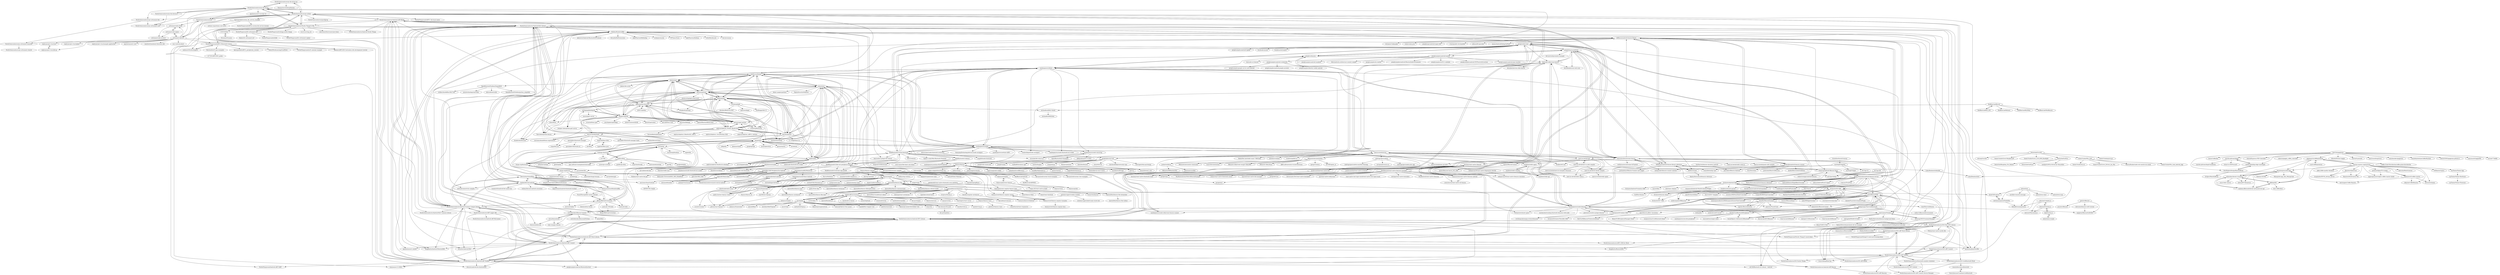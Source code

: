digraph G {
"NordicSemiconductor/pc-ble-driver-py" -> "NordicSemiconductor/pc-ble-driver"
"NordicSemiconductor/pc-ble-driver-py" -> "ThomasGerstenberg/blatann"
"NordicSemiconductor/pc-ble-driver-py" -> "NordicSemiconductor/pc-nrfutil"
"hbldh/bleak" -> "pybluez/pybluez"
"hbldh/bleak" -> "IanHarvey/bluepy"
"hbldh/bleak" -> "peplin/pygatt"
"hbldh/bleak" -> "ukBaz/python-bluezero"
"hbldh/bleak" -> "adafruit/Adafruit_Python_BluefruitLE"
"hbldh/bleak" -> "TheCellule/python-bleson"
"hbldh/bleak" -> "getsenic/gatt-python"
"hbldh/bleak" -> "Jakeler/ble-serial"
"hbldh/bleak" -> "OpenBluetoothToolbox/SimpleBLE"
"hbldh/bleak" -> "noble/noble"
"hbldh/bleak" -> "NordicSemiconductor/pc-ble-driver"
"hbldh/bleak" -> "bluekitchen/btstack" ["e"=1]
"hbldh/bleak" -> "bluez/bluez" ["e"=1]
"hbldh/bleak" -> "labapart/gattlib"
"hbldh/bleak" -> "noble/bleno"
"google/eddystone" -> "google/beacon-platform"
"google/eddystone" -> "google/physical-web"
"google/eddystone" -> "AltBeacon/android-beacon-library"
"google/eddystone" -> "google/uribeacon"
"google/eddystone" -> "don/node-eddystone-beacon"
"google/eddystone" -> "Estimote/Android-SDK"
"google/eddystone" -> "WebBluetoothCG/web-bluetooth"
"google/eddystone" -> "sandeepmistry/noble"
"google/eddystone" -> "beaconinside/awesome-beacon"
"google/eddystone" -> "sandeepmistry/bleno"
"google/eddystone" -> "googlesamples/android-nearby"
"google/eddystone" -> "Estimote/iOS-SDK"
"google/eddystone" -> "googlesamples/android-topeka" ["e"=1]
"google/eddystone" -> "facebook/conceal" ["e"=1]
"google/eddystone" -> "frankiesardo/icepick" ["e"=1]
"go-ble/ble" -> "currantlabs/ble"
"go-ble/ble" -> "muka/go-bluetooth"
"go-ble/ble" -> "paypal/gatt"
"go-ble/ble" -> "tinygo-org/bluetooth"
"go-ble/ble" -> "sausheong/blueblue"
"go-ble/ble" -> "rigado/ble"
"decentespresso/de1app" -> "miharekar/decent-visualizer"
"decentespresso/de1app" -> "jeffsf/pyDE1"
"decentespresso/de1app" -> "randomcoffeesnob/decent-advanced-rest-api"
"decentespresso/de1app" -> "Damian-AU/DSx"
"decentespresso/de1app" -> "LukasBombach/de1"
"decentespresso/de1app" -> "Mimoja/de1app_skin_MimojaCafe"
"decentespresso/de1app" -> "obiwan007/despresso"
"jeffsf/pyDE1" -> "randomcoffeesnob/decent-advanced-rest-api"
"jeffsf/pyDE1" -> "decentespresso/de1app"
"jeffsf/pyDE1" -> "miharekar/decent-visualizer"
"jeffsf/pyDE1" -> "deui-coffee/deui"
"pybluez/pybluez" -> "IanHarvey/bluepy"
"pybluez/pybluez" -> "hbldh/bleak"
"pybluez/pybluez" -> "peplin/pygatt"
"pybluez/pybluez" -> "karulis/pybluez"
"pybluez/pybluez" -> "ukBaz/python-bluezero"
"pybluez/pybluez" -> "noble/noble"
"pybluez/pybluez" -> "getsenic/gatt-python"
"pybluez/pybluez" -> "noble/bleno"
"pybluez/pybluez" -> "bluez/bluez" ["e"=1]
"pybluez/pybluez" -> "adafruit/Adafruit_Python_BluefruitLE"
"pybluez/pybluez" -> "labapart/gattlib"
"pybluez/pybluez" -> "TheCellule/python-bleson"
"pybluez/pybluez" -> "nccgroup/BLESuite" ["e"=1]
"pybluez/pybluez" -> "greatscottgadgets/ubertooth" ["e"=1]
"pybluez/pybluez" -> "bluekitchen/btstack" ["e"=1]
"AltBeacon/android-beacon-library" -> "Polidea/RxAndroidBle"
"AltBeacon/android-beacon-library" -> "AltBeacon/android-beacon-library-reference"
"AltBeacon/android-beacon-library" -> "alt236/Bluetooth-LE-Library---Android" ["e"=1]
"AltBeacon/android-beacon-library" -> "google/eddystone"
"AltBeacon/android-beacon-library" -> "Estimote/Android-SDK"
"AltBeacon/android-beacon-library" -> "RadiusNetworks/android-ibeacon-service"
"AltBeacon/android-beacon-library" -> "Jasonchenlijian/FastBle" ["e"=1]
"AltBeacon/android-beacon-library" -> "Bridouille/android-beacon-scanner"
"AltBeacon/android-beacon-library" -> "umano/AndroidSlidingUpPanel" ["e"=1]
"AltBeacon/android-beacon-library" -> "chrisjenx/Calligraphy" ["e"=1]
"AltBeacon/android-beacon-library" -> "realm/realm-java" ["e"=1]
"AltBeacon/android-beacon-library" -> "googlemaps/android-maps-utils" ["e"=1]
"AltBeacon/android-beacon-library" -> "Vinayrraj/Android-iBeacon-Demo"
"AltBeacon/android-beacon-library" -> "evant/gradle-retrolambda" ["e"=1]
"AltBeacon/android-beacon-library" -> "johncarl81/parceler" ["e"=1]
"movisens/SmartGattLib" -> "SINTEF-9012/bglib"
"Famous/famous-angular" -> "Famous/famous"
"Famous/famous-angular" -> "thomasstreet/famous-angular-starter"
"Famous/famous-angular" -> "Famous/engine"
"Famous/famous-angular" -> "driftyco/ng-cordova" ["e"=1]
"Famous/famous-angular" -> "thaiat/generator-angular-famous-ionic"
"Famous/famous-angular" -> "thomasstreet/famous-angular-examples"
"Famous/famous-angular" -> "diegonetto/generator-ionic" ["e"=1]
"Famous/famous-angular" -> "davidchang/ngReact" ["e"=1]
"Famous/famous-angular" -> "zachsoft/Ionic-Material" ["e"=1]
"Famous/famous-angular" -> "Famous/examples"
"Famous/famous-angular" -> "Pasvaz/bindonce" ["e"=1]
"Famous/famous-angular" -> "mcasimir/mobile-angular-ui" ["e"=1]
"Famous/famous-angular" -> "olov/ng-annotate" ["e"=1]
"Famous/famous-angular" -> "IjzerenHein/famous-flex"
"Famous/famous-angular" -> "reapp/reapp" ["e"=1]
"slightlyoff/cassowary.js" -> "IjzerenHein/autolayout.js"
"slightlyoff/cassowary.js" -> "gss/engine"
"slightlyoff/cassowary.js" -> "IjzerenHein/kiwi.js"
"slightlyoff/cassowary.js" -> "the-gss/engine" ["e"=1]
"slightlyoff/cassowary.js" -> "nucleic/kiwi" ["e"=1]
"slightlyoff/cassowary.js" -> "Raynos/mercury" ["e"=1]
"slightlyoff/cassowary.js" -> "mquan/cortex" ["e"=1]
"slightlyoff/cassowary.js" -> "dustingetz/react-cursor" ["e"=1]
"slightlyoff/cassowary.js" -> "facebook/css-layout" ["e"=1]
"slightlyoff/cassowary.js" -> "dmvaldman/samsara" ["e"=1]
"slightlyoff/cassowary.js" -> "caolan/highland" ["e"=1]
"slightlyoff/cassowary.js" -> "swannodette/om" ["e"=1]
"slightlyoff/cassowary.js" -> "Famous/famous-react"
"slightlyoff/cassowary.js" -> "natefaubion/sparkler" ["e"=1]
"slightlyoff/cassowary.js" -> "mozilla/sweet.js" ["e"=1]
"weliem/blessed-android" -> "weliem/blessed-android-coroutines"
"weliem/blessed-android" -> "NordicSemiconductor/Android-BLE-Library"
"weliem/blessed-android" -> "PunchThrough/ble-starter-android"
"weliem/blessed-android" -> "NordicSemiconductor/Android-Scanner-Compat-Library"
"weliem/blessed-android" -> "Beepiz/BleGattCoroutines"
"weliem/blessed-android" -> "JuulLabs/kable" ["e"=1]
"weliem/blessed-android" -> "dariuszseweryn/RxAndroidBle"
"weliem/blessed-android" -> "android/connectivity-samples" ["e"=1]
"weliem/blessed-android" -> "Polidea/RxAndroidBle"
"weliem/blessed-android" -> "NordicSemiconductor/Android-nRF-Blinky"
"weliem/blessed-android" -> "iDevicesInc/SweetBlue"
"weliem/blessed-android" -> "bignerdranch/android-bluetooth-testbed"
"weliem/blessed-android" -> "JuulLabs/able"
"weliem/blessed-android" -> "LeandroSQ/android-ble-made-easy"
"NordicSemiconductor/nrfx" -> "nrfconnect/sdk-nrfxlib"
"NordicSemiconductor/nrfx" -> "andenore/NordicSnippets"
"NordicSemiconductor/nrfx" -> "NordicSemiconductor/pc-nrfutil"
"nrfconnect/sdk-nrf" -> "nrfconnect/sdk-zephyr"
"nrfconnect/sdk-nrf" -> "nrfconnect/sdk-nrfxlib"
"nrfconnect/sdk-nrf" -> "mcu-tools/mcuboot" ["e"=1]
"nrfconnect/sdk-nrf" -> "apache/mynewt-nimble" ["e"=1]
"nrfconnect/sdk-nrf" -> "NordicSemiconductor/pc-nrfutil"
"nrfconnect/sdk-nrf" -> "zephyrproject-rtos/west"
"nrfconnect/sdk-nrf" -> "NordicSemiconductor/nrfx"
"nrfconnect/sdk-nrf" -> "zephyrproject-rtos/zephyr" ["e"=1]
"nrfconnect/sdk-nrf" -> "zephyrproject-rtos/sdk-ng"
"nrfconnect/sdk-nrf" -> "NordicPlayground/nRF52-Bluetooth-Course"
"nrfconnect/sdk-nrf" -> "zephyrproject-rtos/example-application"
"nrfconnect/sdk-nrf" -> "NordicSemiconductor/pc-ble-driver"
"nrfconnect/sdk-nrf" -> "apache/mynewt-core" ["e"=1]
"nrfconnect/sdk-nrf" -> "NordicSemiconductor/pc-nrfconnect-launcher"
"nrfconnect/sdk-nrf" -> "memfault/memfault-firmware-sdk" ["e"=1]
"gss/engine" -> "slightlyoff/cassowary.js"
"gss/engine" -> "IjzerenHein/autolayout.js"
"gss/engine" -> "almonk/Bind" ["e"=1]
"gss/engine" -> "the-domains/the-grid"
"gss/engine" -> "davidmerfield/Typeset" ["e"=1]
"gss/engine" -> "muut/riotjs" ["e"=1]
"gss/engine" -> "nathanford/type.js" ["e"=1]
"gss/engine" -> "filamentgroup/grunticon" ["e"=1]
"gss/engine" -> "mozilla/sweet.js" ["e"=1]
"gss/engine" -> "hrescak/Sketch-Flex-Layout" ["e"=1]
"gss/engine" -> "jxnblk/fitter-happier-text" ["e"=1]
"gss/engine" -> "cssnext/cssnext" ["e"=1]
"gss/engine" -> "petehunt/jsxstyle" ["e"=1]
"gss/engine" -> "datacrypt-project/hitchhiker-tree" ["e"=1]
"gss/engine" -> "duojs/duo" ["e"=1]
"switchdoclabs/iBeacon-Scanner-" -> "switchdoclabs/BeaconAirPython"
"switchdoclabs/iBeacon-Scanner-" -> "citruz/beacontools"
"switchdoclabs/iBeacon-Scanner-" -> "adamf/BLE"
"switchdoclabs/iBeacon-Scanner-" -> "taka-wang/py-beacon"
"Bridouille/android-beacon-scanner" -> "Jaosrikate/iBeacon-Android"
"Bridouille/android-beacon-scanner" -> "vitas/beaconloc"
"Bridouille/android-beacon-scanner" -> "AltBeacon/android-beacon-library"
"Bridouille/android-beacon-scanner" -> "inthepocket/ibeacon-scanner-android"
"Bridouille/android-beacon-scanner" -> "pwittchen/ReactiveBeacons" ["e"=1]
"Bridouille/android-beacon-scanner" -> "kiteflo/iBeaconAndroidDemo"
"sandeepmistry/noble" -> "sandeepmistry/bleno"
"sandeepmistry/noble" -> "sandeepmistry/node-bleacon"
"sandeepmistry/noble" -> "eelcocramer/node-bluetooth-serial-port"
"sandeepmistry/noble" -> "sandeepmistry/node-sensortag"
"sandeepmistry/noble" -> "voodootikigod/node-serialport" ["e"=1]
"sandeepmistry/noble" -> "jacobrosenthal/react-native-ble"
"sandeepmistry/noble" -> "IanHarvey/bluepy"
"sandeepmistry/noble" -> "sandeepmistry/arduino-BLEPeripheral" ["e"=1]
"sandeepmistry/noble" -> "paypal/gatt"
"sandeepmistry/noble" -> "google/eddystone"
"sandeepmistry/noble" -> "sandeepmistry/node-bluetooth-hci-socket"
"sandeepmistry/noble" -> "sandeepmistry/arduino-nRF5" ["e"=1]
"sandeepmistry/noble" -> "intel-iot-devkit/mraa"
"sandeepmistry/noble" -> "EmergingTechnologyAdvisors/node-serialport" ["e"=1]
"sandeepmistry/noble" -> "WebBluetoothCG/web-bluetooth"
"d2r2/go-dht" -> "d2r2/go-bsbmp"
"IanHarvey/bluepy" -> "karulis/pybluez"
"IanHarvey/bluepy" -> "peplin/pygatt"
"IanHarvey/bluepy" -> "pybluez/pybluez"
"IanHarvey/bluepy" -> "hbldh/bleak"
"IanHarvey/bluepy" -> "adafruit/Adafruit_Python_BluefruitLE"
"IanHarvey/bluepy" -> "ukBaz/python-bluezero"
"IanHarvey/bluepy" -> "sandeepmistry/noble"
"IanHarvey/bluepy" -> "getsenic/gatt-python"
"IanHarvey/bluepy" -> "noble/noble"
"IanHarvey/bluepy" -> "sandeepmistry/bleno"
"IanHarvey/bluepy" -> "noble/bleno"
"IanHarvey/bluepy" -> "msaunby/ble-sensor-pi"
"IanHarvey/bluepy" -> "switchdoclabs/iBeacon-Scanner-"
"IanHarvey/bluepy" -> "labapart/gattlib"
"IanHarvey/bluepy" -> "bluekitchen/btstack" ["e"=1]
"zephyrproject-rtos/sdk-ng" -> "zephyrproject-rtos/west"
"zephyrproject-rtos/west" -> "zephyrproject-rtos/sdk-ng"
"Beepiz/BleGattCoroutines" -> "JuulLabs/kable" ["e"=1]
"Beepiz/BleGattCoroutines" -> "Beepiz/BleScanCoroutines"
"Beepiz/BleGattCoroutines" -> "PunchThrough/ble-starter-android"
"Beepiz/BleGattCoroutines" -> "JuulLabs/able"
"Beepiz/BleGattCoroutines" -> "JuulLabs-OSS/able"
"Beepiz/BleGattCoroutines" -> "weliem/blessed-android"
"Beepiz/BleGattCoroutines" -> "Reedyuk/blue-falcon" ["e"=1]
"Beepiz/BleGattCoroutines" -> "NordicSemiconductor/Android-BLE-Library"
"Beepiz/BleGattCoroutines" -> "iDevicesInc/SweetBlue"
"Beepiz/BleGattCoroutines" -> "NordicSemiconductor/Android-Scanner-Compat-Library"
"Zer0-bit/gaggiuino" -> "banoz/CoffeeHat"
"Zer0-bit/gaggiuino" -> "rancilio-pid/ranciliopid"
"Zer0-bit/gaggiuino" -> "shmick/Espresso-PID-Controller"
"Zer0-bit/gaggiuino" -> "medlor/bleeding-edge-ranciliopid"
"Zer0-bit/gaggiuino" -> "raberrio/gaggia_coffee_controller"
"Zer0-bit/gaggiuino" -> "jgagneastro/coffeegrindsize"
"Zer0-bit/gaggiuino" -> "lukasdo/Decent-Gaggia"
"Zer0-bit/gaggiuino" -> "rbaron/b-parasite" ["e"=1]
"Zer0-bit/gaggiuino" -> "jam3sward/espiresso"
"Zer0-bit/gaggiuino" -> "samirkouider/gaggiuino"
"Zer0-bit/gaggiuino" -> "ilcardella/ArduinoCoffeeMachine"
"Zer0-bit/gaggiuino" -> "GAGGIUINO/gaggiuino.github.io"
"Zer0-bit/gaggiuino" -> "samrausch/GaggiaPID"
"Zer0-bit/gaggiuino" -> "mwood77/koffie"
"Zer0-bit/gaggiuino" -> "PostModernDesign/RancilioBrain"
"Polidea/RxAndroidBle" -> "Jasonchenlijian/FastBle" ["e"=1]
"Polidea/RxAndroidBle" -> "NordicSemiconductor/Android-BLE-Library"
"Polidea/RxAndroidBle" -> "trello/RxLifecycle" ["e"=1]
"Polidea/RxAndroidBle" -> "dingjikerbo/BluetoothKit" ["e"=1]
"Polidea/RxAndroidBle" -> "AltBeacon/android-beacon-library"
"Polidea/RxAndroidBle" -> "nisrulz/sensey" ["e"=1]
"Polidea/RxAndroidBle" -> "dingjikerbo/Android-BluetoothKit" ["e"=1]
"Polidea/RxAndroidBle" -> "akexorcist/Android-BluetoothSPPLibrary" ["e"=1]
"Polidea/RxAndroidBle" -> "tbruyelle/RxPermissions" ["e"=1]
"Polidea/RxAndroidBle" -> "JakeWharton/RxBinding" ["e"=1]
"Polidea/RxAndroidBle" -> "NordicSemiconductor/Android-Scanner-Compat-Library"
"Polidea/RxAndroidBle" -> "litesuits/android-lite-bluetoothLE" ["e"=1]
"Polidea/RxAndroidBle" -> "sockeqwe/mosby" ["e"=1]
"Polidea/RxAndroidBle" -> "NYTimes/Store" ["e"=1]
"Polidea/RxAndroidBle" -> "JakeWharton/RxRelay" ["e"=1]
"google/physical-web" -> "google/eddystone"
"google/physical-web" -> "google/uribeacon"
"google/physical-web" -> "google/web-starter-kit" ["e"=1]
"google/physical-web" -> "google/cayley" ["e"=1]
"google/physical-web" -> "vladikoff/chromeos-apk" ["e"=1]
"google/physical-web" -> "cantino/huginn" ["e"=1]
"google/physical-web" -> "iojs/io.js" ["e"=1]
"google/physical-web" -> "zzmp/juliusjs" ["e"=1]
"google/physical-web" -> "breach/breach_core" ["e"=1]
"google/physical-web" -> "Polymer/polymer" ["e"=1]
"google/physical-web" -> "keen/dashboards" ["e"=1]
"google/physical-web" -> "Famous/famous"
"google/physical-web" -> "atom/electron" ["e"=1]
"google/physical-web" -> "davidsonfellipe/awesome-wpo" ["e"=1]
"google/physical-web" -> "interagent/http-api-design" ["e"=1]
"google/uribeacon" -> "google/physical-web"
"google/uribeacon" -> "google/eddystone"
"google/uribeacon" -> "google/beacon-platform"
"google/uribeacon" -> "don/node-uri-beacon"
"google/uribeacon" -> "don/node-eddystone-beacon"
"udark/underdark-cocoa" -> "udark/underdark-android"
"Famous/famous" -> "Famous/famous-angular"
"Famous/famous" -> "Famous/engine"
"Famous/famous" -> "iojs/io.js" ["e"=1]
"Famous/famous" -> "driftyco/ionic" ["e"=1]
"Famous/famous" -> "julianshapiro/velocity" ["e"=1]
"Famous/famous" -> "rogerwang/node-webkit" ["e"=1]
"Famous/famous" -> "julianlloyd/scrollReveal.js" ["e"=1]
"Famous/famous" -> "breach/breach_core" ["e"=1]
"Famous/famous" -> "GoodBoyDigital/pixi.js" ["e"=1]
"Famous/famous" -> "meteor/meteor" ["e"=1]
"Famous/famous" -> "EightMedia/hammer.js" ["e"=1]
"Famous/famous" -> "bolshchikov/js-must-watch" ["e"=1]
"Famous/famous" -> "mozilla/localForage" ["e"=1]
"Famous/famous" -> "twbs/ratchet" ["e"=1]
"Famous/famous" -> "adobe-webplatform/Snap.svg" ["e"=1]
"jgagneastro/coffeegrindsize" -> "csatt/coffeegrindsize"
"jgagneastro/coffeegrindsize" -> "artisan-roaster-scope/artisan"
"jgagneastro/coffeegrindsize" -> "decentespresso/de1app"
"jgagneastro/coffeegrindsize" -> "miharekar/decent-visualizer"
"jgagneastro/coffeegrindsize" -> "Coffee-Grind-Distribution/coffee-grind-distribution"
"jgagneastro/coffeegrindsize" -> "jeffsf/pyDE1"
"PunchThrough/ble-starter-android" -> "Beepiz/BleGattCoroutines"
"PunchThrough/ble-starter-android" -> "weliem/blessed-android"
"intel-iot-devkit/mraa" -> "intel-iot-devkit/upm"
"intel-iot-devkit/mraa" -> "intel-iot-devkit/iot-devkit-samples"
"intel-iot-devkit/mraa" -> "drejkim/edi-cam"
"intel-iot-devkit/mraa" -> "intel-iot-devkit/how-to-code-samples"
"intel-iot-devkit/mraa" -> "intel-iot-devkit/aws-iot-intel"
"intel-iot-devkit/mraa" -> "enableiot/iotkit-agent"
"intel-iot-devkit/mraa" -> "MediaTek-Labs/linkit-smart-7688-feed" ["e"=1]
"intel-iot-devkit/mraa" -> "intel-iot-devkit/iotkit-comm-c"
"intel-iot-devkit/mraa" -> "mbedmicro/mbed" ["e"=1]
"intel-iot-devkit/mraa" -> "sandeepmistry/noble"
"intel-iot-devkit/mraa" -> "96boards/documentation"
"intel-iot-devkit/mraa" -> "jackmitch/libsoc"
"intel-iot-devkit/mraa" -> "rwaldron/galileo-io"
"intel-iot-devkit/mraa" -> "solettaproject/soletta"
"intel-iot-devkit/mraa" -> "sandeepmistry/bleno"
"kickingvegas/YmsCoreBluetooth" -> "liquidx/CoreBluetoothPeripheral"
"kickingvegas/YmsCoreBluetooth" -> "SocialObjects-Software/LGBluetooth"
"kickingvegas/YmsCoreBluetooth" -> "troystribling/BlueCap" ["e"=1]
"kickingvegas/YmsCoreBluetooth" -> "ruiking/ble" ["e"=1]
"kickingvegas/YmsCoreBluetooth" -> "mttrb/BeaconOSX"
"kickingvegas/YmsCoreBluetooth" -> "nicklockwood/iConsole" ["e"=1]
"citruz/beacontools" -> "taka-wang/py-beacon"
"citruz/beacontools" -> "switchdoclabs/iBeacon-Scanner-"
"citruz/beacontools" -> "frawau/aioblescan" ["e"=1]
"NordicSemiconductor/Android-BLE-Library" -> "NordicSemiconductor/Android-Scanner-Compat-Library"
"NordicSemiconductor/Android-BLE-Library" -> "NordicSemiconductor/Android-nRF-Toolbox"
"NordicSemiconductor/Android-BLE-Library" -> "NordicSemiconductor/Android-nRF-Connect"
"NordicSemiconductor/Android-BLE-Library" -> "NordicSemiconductor/Android-nRF-Blinky"
"NordicSemiconductor/Android-BLE-Library" -> "NordicSemiconductor/Android-DFU-Library"
"NordicSemiconductor/Android-BLE-Library" -> "dingjikerbo/Android-BluetoothKit" ["e"=1]
"NordicSemiconductor/Android-BLE-Library" -> "Polidea/RxAndroidBle"
"NordicSemiconductor/Android-BLE-Library" -> "weliem/blessed-android"
"NordicSemiconductor/Android-BLE-Library" -> "aicareles/Android-BLE" ["e"=1]
"NordicSemiconductor/Android-BLE-Library" -> "Jasonchenlijian/FastBle" ["e"=1]
"NordicSemiconductor/Android-BLE-Library" -> "android/connectivity-samples" ["e"=1]
"NordicSemiconductor/Android-BLE-Library" -> "dariuszseweryn/RxAndroidBle"
"NordicSemiconductor/Android-BLE-Library" -> "NordicSemiconductor/Android-nRF-Mesh-Library"
"NordicSemiconductor/Android-BLE-Library" -> "xiaoyaoyou1212/BLE" ["e"=1]
"NordicSemiconductor/Android-BLE-Library" -> "Beepiz/BleGattCoroutines"
"WebBluetoothCG/web-bluetooth" -> "WebBluetoothCG/demos"
"WebBluetoothCG/web-bluetooth" -> "WebBluetoothCG/ble-test-peripheral-android"
"WebBluetoothCG/web-bluetooth" -> "google/eddystone"
"WebBluetoothCG/web-bluetooth" -> "WICG/webusb" ["e"=1]
"WebBluetoothCG/web-bluetooth" -> "noble/noble"
"WebBluetoothCG/web-bluetooth" -> "google/uribeacon"
"WebBluetoothCG/web-bluetooth" -> "sandeepmistry/noble"
"WebBluetoothCG/web-bluetooth" -> "google/physical-web"
"WebBluetoothCG/web-bluetooth" -> "loginov-rocks/Web-Bluetooth-Terminal"
"WebBluetoothCG/web-bluetooth" -> "WebBluetoothCG/chrome-app-polyfill"
"WebBluetoothCG/web-bluetooth" -> "don/node-eddystone-beacon"
"WebBluetoothCG/web-bluetooth" -> "beaconinside/awesome-beacon"
"WebBluetoothCG/web-bluetooth" -> "noble/bleno"
"WebBluetoothCG/web-bluetooth" -> "sandeepmistry/bleno"
"WebBluetoothCG/web-bluetooth" -> "don/cordova-plugin-ble-central" ["e"=1]
"tinygo-org/bluetooth" -> "muka/go-bluetooth"
"tinygo-org/bluetooth" -> "go-ble/ble"
"tinygo-org/bluetooth" -> "tinygo-org/drivers"
"tinygo-org/bluetooth" -> "currantlabs/ble"
"tinygo-org/drivers" -> "tinygo-org/bluetooth"
"tinygo-org/drivers" -> "soypat/awesome-tinygo"
"tinygo-org/drivers" -> "ziutek/emgo" ["e"=1]
"tinygo-org/drivers" -> "solarwinds/tinygo-lessons"
"tinygo-org/drivers" -> "periph/conn"
"tinygo-org/drivers" -> "d2r2/go-bsbmp"
"IjzerenHein/autolayout.js" -> "slightlyoff/cassowary.js"
"IjzerenHein/autolayout.js" -> "IjzerenHein/visualformat-editor"
"IjzerenHein/autolayout.js" -> "IjzerenHein/famous-flex"
"IjzerenHein/autolayout.js" -> "IjzerenHein/kiwi.js"
"IjzerenHein/autolayout.js" -> "fattenap/react-autolayout"
"IjzerenHein/autolayout.js" -> "gss/engine"
"IjzerenHein/autolayout.js" -> "thenikso/angular-autolayout"
"IjzerenHein/autolayout.js" -> "dmvaldman/samsara" ["e"=1]
"IjzerenHein/autolayout.js" -> "djyde/ToProgress"
"IjzerenHein/autolayout.js" -> "IjzerenHein/famous-autolayout"
"IjzerenHein/autolayout.js" -> "vigetlabs/colonel-kurtz"
"IjzerenHein/autolayout.js" -> "nucleic/kiwi" ["e"=1]
"IjzerenHein/autolayout.js" -> "bramstein/jlayout"
"IjzerenHein/autolayout.js" -> "Gregwar/blocks.js"
"the-domains/the-grid" -> "the-grid/apidocs"
"the-domains/the-grid" -> "gss/engine"
"96boards/documentation" -> "Linaro/documentation"
"96boards/documentation" -> "96boards-hikey/tools-images-hikey960"
"96boards/documentation" -> "96boards-hikey/linux"
"96boards/documentation" -> "intel-iot-devkit/mraa"
"96boards/documentation" -> "ARM-software/arm-trusted-firmware" ["e"=1]
"96boards/documentation" -> "jackmitch/libsoc"
"96boards/documentation" -> "openpst/sahara" ["e"=1]
"96boards/documentation" -> "OP-TEE/optee_os" ["e"=1]
"96boards/documentation" -> "96boards/mezzanine-community"
"LEW21/pydbus" -> "ukBaz/python-bluezero"
"godbus/dbus" -> "coreos/go-systemd" ["e"=1]
"godbus/dbus" -> "muka/go-bluetooth"
"godbus/dbus" -> "guelfey/go.dbus"
"godbus/dbus" -> "esiqveland/notify"
"godbus/dbus" -> "vishvananda/netlink" ["e"=1]
"godbus/dbus" -> "pin/tftp" ["e"=1]
"godbus/dbus" -> "google/nftables" ["e"=1]
"godbus/dbus" -> "mdlayher/netlink" ["e"=1]
"godbus/dbus" -> "tinygo-org/bluetooth"
"godbus/dbus" -> "gotk3/gotk3" ["e"=1]
"godbus/dbus" -> "rpm-software-management/microdnf" ["e"=1]
"timd/MactsAsBeacon" -> "mgigirey/iBeaconSwiftOSX"
"timd/MactsAsBeacon" -> "nolim1t/iBeaconAdvertisement"
"getsenic/gatt-python" -> "ukBaz/python-bluezero"
"getsenic/gatt-python" -> "peplin/pygatt"
"getsenic/gatt-python" -> "labapart/gattlib"
"getsenic/gatt-python" -> "Jumperr-labs/python-gatt-server"
"getsenic/gatt-python" -> "nccgroup/BLESuite" ["e"=1]
"getsenic/gatt-python" -> "adafruit/Adafruit_Python_BluefruitLE"
"noble/noble" -> "noble/bleno"
"noble/noble" -> "abandonware/noble"
"noble/noble" -> "noble/node-bluetooth-hci-socket"
"noble/noble" -> "pybluez/pybluez"
"noble/noble" -> "chrvadala/node-ble"
"noble/noble" -> "IanHarvey/bluepy"
"noble/noble" -> "WebBluetoothCG/web-bluetooth"
"noble/noble" -> "securing/gattacker" ["e"=1]
"noble/noble" -> "adafruit/Adafruit_Python_BluefruitLE"
"noble/noble" -> "hbldh/bleak"
"noble/noble" -> "peplin/pygatt"
"noble/noble" -> "Timeular/noble-mac"
"noble/noble" -> "adafruit/adafruit-bluefruit-le-desktop"
"noble/noble" -> "paypal/gatt"
"noble/noble" -> "Polidea/react-native-ble-plx" ["e"=1]
"pubnub/eon" -> "pubnub/eon-chart"
"pubnub/eon" -> "pubnub/eon-map"
"pubnub/eon" -> "shivkumarganesh/NotifyMe"
"pubnub/eon" -> "astoilkov/console.message" ["e"=1]
"pubnub/eon" -> "djyde/ToProgress"
"pubnub/eon" -> "RobinBressan/queuer.js"
"raghavk92/Kontroller" -> "kshoji/BLE-HID-Peripheral-for-Android"
"raghavk92/Kontroller" -> "ralismark/bluehid"
"raghavk92/Kontroller" -> "ginkage/wearmouse"
"msaunby/ble-sensor-pi" -> "sandeepmistry/node-sensortag"
"Instrument/Vicinity" -> "CharruaLab/AltBeacon"
"Instrument/Vicinity" -> "ohwutup/OWUProximityManager"
"Instrument/Vicinity" -> "omergul123/Discovery" ["e"=1]
"Instrument/Vicinity" -> "KinveyLabs/KCSIBeacon"
"Instrument/Vicinity" -> "indragiek/INDANCSClient"
"Instrument/Vicinity" -> "mttrb/BeaconOSX"
"Instrument/Vicinity" -> "RadiusNetworks/ibeacon-background-demo"
"Instrument/Vicinity" -> "CharruaLabs/AltBeacon"
"Instrument/Vicinity" -> "SocialObjects-Software/LGBluetooth"
"thenikso/angular-autolayout" -> "lorenzocadamuro/skeleton"
"NordicSemiconductor/nRF5-SDK-for-Mesh" -> "NordicSemiconductor/Android-nRF-Mesh-Library"
"NordicSemiconductor/nRF5-SDK-for-Mesh" -> "NordicSemiconductor/IOS-nRF-Mesh-Library"
"beaconinside/awesome-beacon" -> "sandeepmistry/node-bleacon"
"beaconinside/awesome-beacon" -> "google/beacon-platform"
"beaconinside/awesome-beacon" -> "mlwelles/BeaconScanner"
"beaconinside/awesome-beacon" -> "upnext/BeaconControl"
"beaconinside/awesome-beacon" -> "google/eddystone"
"beaconinside/awesome-beacon" -> "petermetz/cordova-plugin-ibeacon" ["e"=1]
"beaconinside/awesome-beacon" -> "don/node-eddystone-beacon"
"beaconinside/awesome-beacon" -> "inthepocket/ibeacon-scanner-android"
"beaconinside/awesome-beacon" -> "AltBeacon/android-beacon-library-reference"
"beaconinside/awesome-beacon" -> "weblancaster/awesome-IoT-hybrid" ["e"=1]
"beaconinside/awesome-beacon" -> "frostney/react-native-ibeacon"
"beaconinside/awesome-beacon" -> "AltBeacon/android-beacon-library"
"beaconinside/awesome-beacon" -> "Estimote/estimote-specs"
"beaconinside/awesome-beacon" -> "Bridouille/android-beacon-scanner"
"beaconinside/awesome-beacon" -> "nicktoumpelis/HiBeacons" ["e"=1]
"sandeepmistry/bleno" -> "sandeepmistry/noble"
"sandeepmistry/bleno" -> "sandeepmistry/node-bleacon"
"sandeepmistry/bleno" -> "don/node-eddystone-beacon"
"sandeepmistry/bleno" -> "paypal/gatt"
"sandeepmistry/bleno" -> "karulis/pybluez"
"sandeepmistry/bleno" -> "IanHarvey/bluepy"
"sandeepmistry/bleno" -> "google/eddystone"
"sandeepmistry/bleno" -> "sandeepmistry/node-sensortag"
"sandeepmistry/bleno" -> "troystribling/BlueCap" ["e"=1]
"sandeepmistry/bleno" -> "sandeepmistry/arduino-BLEPeripheral" ["e"=1]
"sandeepmistry/bleno" -> "WebBluetoothCG/ble-test-peripheral-android"
"sandeepmistry/bleno" -> "sandeepmistry/node-bluetooth-hci-socket"
"sandeepmistry/bleno" -> "voodootikigod/node-serialport" ["e"=1]
"sandeepmistry/bleno" -> "devunwired/accessory-samples"
"sandeepmistry/bleno" -> "google/uribeacon"
"peplin/pygatt" -> "adafruit/Adafruit_Python_BluefruitLE"
"peplin/pygatt" -> "IanHarvey/bluepy"
"peplin/pygatt" -> "getsenic/gatt-python"
"peplin/pygatt" -> "ukBaz/python-bluezero"
"peplin/pygatt" -> "nccgroup/BLESuite" ["e"=1]
"peplin/pygatt" -> "pybluez/pybluez"
"peplin/pygatt" -> "karulis/pybluez"
"peplin/pygatt" -> "hbldh/bleak"
"peplin/pygatt" -> "jrowberg/bglib"
"peplin/pygatt" -> "labapart/gattlib"
"peplin/pygatt" -> "securing/gattacker" ["e"=1]
"peplin/pygatt" -> "TheCellule/python-bleson"
"peplin/pygatt" -> "matthewelse/bleep"
"peplin/pygatt" -> "noble/noble"
"NordicSemiconductor/bluetooth-numbers-database" -> "NordicSemiconductor/IOS-nRF-Connect"
"NordicSemiconductor/bluetooth-numbers-database" -> "NordicSemiconductor/IOS-nRF-Toolbox"
"NordicSemiconductor/bluetooth-numbers-database" -> "NordicSemiconductor/IOS-DFU-Library"
"NordicSemiconductor/bluetooth-numbers-database" -> "NordicSemiconductor/IOS-nRF-Connect-Device-Manager"
"NordicSemiconductor/Android-Scanner-Compat-Library" -> "NordicSemiconductor/Android-BLE-Library"
"NordicSemiconductor/Android-Scanner-Compat-Library" -> "NordicSemiconductor/Android-nRF-Toolbox"
"NordicSemiconductor/Android-Scanner-Compat-Library" -> "NordicSemiconductor/Android-DFU-Library"
"NordicSemiconductor/Android-Scanner-Compat-Library" -> "NordicSemiconductor/Android-nRF-Blinky"
"NordicSemiconductor/Android-Scanner-Compat-Library" -> "NordicSemiconductor/Android-nRF-Connect"
"NordicSemiconductor/Android-Scanner-Compat-Library" -> "weliem/blessed-android"
"NordicSemiconductor/Android-Scanner-Compat-Library" -> "Polidea/RxAndroidBle"
"NordicSemiconductor/Android-Scanner-Compat-Library" -> "iDevicesInc/SweetBlue"
"NordicSemiconductor/Android-Scanner-Compat-Library" -> "NordicSemiconductor/Android-nRF-Mesh-Library"
"NordicSemiconductor/Android-Scanner-Compat-Library" -> "Beepiz/BleGattCoroutines"
"NordicSemiconductor/Android-Scanner-Compat-Library" -> "NordicSemiconductor/Android-BLE-Common-Library"
"NordicSemiconductor/Android-Scanner-Compat-Library" -> "dingjikerbo/Android-BluetoothKit" ["e"=1]
"NordicSemiconductor/Android-Scanner-Compat-Library" -> "NordicSemiconductor/nRF-Logger-API"
"NordicSemiconductor/Android-Scanner-Compat-Library" -> "aicareles/Android-BLE" ["e"=1]
"NordicSemiconductor/Android-Scanner-Compat-Library" -> "AltBeacon/android-beacon-library"
"NordicSemiconductor/Android-nRF-Toolbox" -> "NordicSemiconductor/Android-DFU-Library"
"NordicSemiconductor/Android-nRF-Toolbox" -> "NordicSemiconductor/Android-BLE-Library"
"NordicSemiconductor/Android-nRF-Toolbox" -> "NordicSemiconductor/Android-nRF-Connect"
"NordicSemiconductor/Android-nRF-Toolbox" -> "NordicSemiconductor/Android-Scanner-Compat-Library"
"NordicSemiconductor/Android-nRF-Toolbox" -> "NordicSemiconductor/Android-nRF-Blinky"
"NordicSemiconductor/Android-nRF-Toolbox" -> "NordicSemiconductor/IOS-nRF-Toolbox"
"NordicSemiconductor/Android-nRF-Toolbox" -> "NordicSemiconductor/pc-nrfutil"
"NordicSemiconductor/Android-nRF-Toolbox" -> "Polidea/RxAndroidBle"
"NordicSemiconductor/Android-nRF-Toolbox" -> "xiaoyaoyou1212/BLE" ["e"=1]
"NordicSemiconductor/Android-nRF-Toolbox" -> "alt236/Bluetooth-LE-Library---Android" ["e"=1]
"NordicSemiconductor/Android-nRF-Toolbox" -> "NordicPlayground/Android-nRF-UART"
"NordicSemiconductor/Android-nRF-Toolbox" -> "NordicSemiconductor/Android-nRF-Mesh-Library"
"NordicSemiconductor/Android-nRF-Toolbox" -> "NordicSemiconductor/Android-nRF-Beacon"
"NordicSemiconductor/Android-nRF-Toolbox" -> "litesuits/android-lite-bluetoothLE" ["e"=1]
"NordicSemiconductor/Android-nRF-Toolbox" -> "googlesamples/android-BluetoothLeGatt" ["e"=1]
"NordicPlayground/fw-nrfconnect-nrf" -> "NordicPlayground/fw-nrfconnect-zephyr"
"NordicPlayground/fw-nrfconnect-nrf" -> "Rallare/fw-nrfconnect-nrf"
"NordicPlayground/fw-nrfconnect-nrf" -> "NordicPlayground/nrfxlib"
"NordicPlayground/fw-nrfconnect-nrf" -> "NordicSemiconductor/Nordic-Thingy52-FW"
"NordicSemiconductor/Android-nRF-Connect" -> "NordicSemiconductor/Android-nRF-Toolbox"
"NordicSemiconductor/Android-nRF-Connect" -> "NordicSemiconductor/Android-BLE-Library"
"NordicSemiconductor/Android-nRF-Connect" -> "NordicSemiconductor/Android-DFU-Library"
"NordicSemiconductor/Android-nRF-Connect" -> "NordicSemiconductor/Android-Scanner-Compat-Library"
"NordicSemiconductor/Android-nRF-Connect" -> "NordicSemiconductor/pc-nrfutil"
"NordicSemiconductor/Android-nRF-Connect" -> "googlesamples/android-BluetoothLeGatt" ["e"=1]
"NordicSemiconductor/Android-nRF-Connect" -> "Jasonchenlijian/FastBle" ["e"=1]
"NordicSemiconductor/Android-nRF-Connect" -> "NordicSemiconductor/IOS-nRF-Connect"
"NordicSemiconductor/Android-nRF-Connect" -> "NordicSemiconductor/Android-nRF-Blinky"
"NordicSemiconductor/Android-nRF-Connect" -> "Polidea/RxAndroidBle"
"NordicSemiconductor/Android-nRF-Connect" -> "dingjikerbo/Android-BluetoothKit" ["e"=1]
"NordicSemiconductor/Android-nRF-Connect" -> "NordicSemiconductor/Android-nRF-Mesh-Library"
"NordicSemiconductor/Android-nRF-Connect" -> "aicareles/Android-BLE" ["e"=1]
"NordicSemiconductor/Android-nRF-Connect" -> "dingjikerbo/BluetoothKit" ["e"=1]
"NordicSemiconductor/Android-nRF-Connect" -> "apache/mynewt-nimble" ["e"=1]
"NordicSemiconductor/IOS-DFU-Library" -> "NordicSemiconductor/IOS-nRF-Toolbox"
"NordicSemiconductor/IOS-DFU-Library" -> "NordicSemiconductor/IOS-nRF-Connect-Device-Manager"
"NordicSemiconductor/IOS-nRF-Toolbox" -> "NordicSemiconductor/IOS-Pods-DFU-Library"
"NordicSemiconductor/IOS-nRF-Toolbox" -> "NordicSemiconductor/Android-nRF-Toolbox"
"NordicSemiconductor/IOS-nRF-Toolbox" -> "NordicSemiconductor/IOS-DFU-Library"
"NordicSemiconductor/IOS-nRF-Toolbox" -> "NordicSemiconductor/IOS-nRF-Connect"
"NordicSemiconductor/IOS-nRF-Toolbox" -> "NordicSemiconductor/Android-DFU-Library"
"NordicSemiconductor/IOS-nRF-Toolbox" -> "NordicSemiconductor/bluetooth-numbers-database"
"NordicSemiconductor/IOS-nRF-Toolbox" -> "NordicSemiconductor/IOS-nRF-Mesh-Library"
"NordicSemiconductor/IOS-nRF-Toolbox" -> "NordicSemiconductor/IOS-CoreBluetooth-Mock"
"NordicSemiconductor/IOS-nRF-Toolbox" -> "NordicSemiconductor/IOS-Nordic-Thingy"
"NordicSemiconductor/IOS-nRF-Toolbox" -> "NordicSemiconductor/pc-nrfutil"
"NordicSemiconductor/IOS-nRF-Toolbox" -> "NordicSemiconductor/iOS-nRF-Blinky"
"NordicSemiconductor/IOS-nRF-Toolbox" -> "NordicSemiconductor/IOS-nRF-Beacons"
"NordicSemiconductor/IOS-nRF-Toolbox" -> "NordicSemiconductor/Android-nRF-Connect"
"NordicSemiconductor/IOS-nRF-Toolbox" -> "NordicSemiconductor/IOS-nRF-Connect-Device-Manager"
"NordicSemiconductor/IOS-nRF-Toolbox" -> "troystribling/BlueCap" ["e"=1]
"googlesamples/android-nearby" -> "dlew/android-architecture-counter-sample" ["e"=1]
"googlesamples/android-nearby" -> "google/beacon-platform"
"googlesamples/android-nearby" -> "googlesamples/ios-nearby"
"googlesamples/android-nearby" -> "googlesamples/android-BluetoothAdvertisements" ["e"=1]
"googlesamples/android-nearby" -> "googlesamples/io2015-codelabs" ["e"=1]
"googlesamples/android-nearby" -> "googlesamples/android-XYZTouristAttractions" ["e"=1]
"googlesamples/android-nearby" -> "googlesamples/android-credentials"
"googlesamples/android-nearby" -> "googlesamples/android-play-location" ["e"=1]
"googlesamples/android-nearby" -> "googlesamples/android-unsplash" ["e"=1]
"NordicSemiconductor/IOS-nRF-Mesh-Library" -> "NordicSemiconductor/Android-nRF-Mesh-Library"
"NordicSemiconductor/IOS-nRF-Mesh-Library" -> "NordicSemiconductor/nRF5-SDK-for-Mesh"
"NordicSemiconductor/IOS-nRF-Mesh-Library" -> "NordicSemiconductor/IOS-nRF-Toolbox"
"NordicSemiconductor/IOS-nRF-Mesh-Library" -> "NordicPlayground/Nordic-Thingy52-mesh-demo"
"NordicSemiconductor/IOS-nRF-Mesh-Library" -> "NordicSemiconductor/IOS-Pods-DFU-Library"
"NordicSemiconductor/IOS-nRF-Mesh-Library" -> "NordicPlayground/thingy52-mesh-provisioning-demo"
"AltBeacon/android-beacon-library-reference" -> "Vinayrraj/Android-iBeacon-Demo"
"AltBeacon/android-beacon-library-reference" -> "AltBeacon/android-beacon-library"
"AltBeacon/android-beacon-library-reference" -> "justinodwyer/Beacon-Scanner-and-Logger"
"AltBeacon/android-beacon-library-reference" -> "google/beacon-platform"
"AltBeacon/android-beacon-library-reference" -> "AltBeacon/spec"
"muka/go-bluetooth" -> "tinygo-org/bluetooth"
"muka/go-bluetooth" -> "go-ble/ble"
"muka/go-bluetooth" -> "paypal/gatt"
"muka/go-bluetooth" -> "currantlabs/ble"
"muka/go-bluetooth" -> "godbus/dbus"
"muka/go-bluetooth" -> "ecc1/ble"
"DexterInd/GrovePi" -> "Seeed-Studio/Wio_Link"
"DexterInd/GrovePi" -> "Seeed-Studio/grove.py"
"DexterInd/GrovePi" -> "robsonj/GrovePi"
"DexterInd/GrovePi" -> "Seeed-Studio/Grove-RaspberryPi"
"DexterInd/GrovePi" -> "Seeed-Studio/Grove_LCD_RGB_Backlight"
"DexterInd/GrovePi" -> "intel-iot-devkit/upm"
"DexterInd/GrovePi" -> "DexterInd/GoPiGo"
"jacobrosenthal/react-native-ble" -> "frostney/react-native-bluetooth-state"
"NordicSemiconductor/Android-nRF-Mesh-Library" -> "NordicSemiconductor/IOS-nRF-Mesh-Library"
"NordicSemiconductor/Android-nRF-Mesh-Library" -> "NordicSemiconductor/nRF5-SDK-for-Mesh"
"NordicSemiconductor/Android-nRF-Mesh-Library" -> "NordicSemiconductor/Android-BLE-Library"
"NordicSemiconductor/Android-nRF-Mesh-Library" -> "NordicSemiconductor/Android-DFU-Library"
"NordicSemiconductor/Android-nRF-Mesh-Library" -> "NordicSemiconductor/Android-nRF-Blinky"
"NordicSemiconductor/Android-nRF-Mesh-Library" -> "NordicSemiconductor/Android-Scanner-Compat-Library"
"NordicSemiconductor/Android-nRF-Mesh-Library" -> "NordicSemiconductor/Android-nRF-Toolbox"
"NordicSemiconductor/Android-nRF-Mesh-Library" -> "NordicSemiconductor/Android-nRF-Connect"
"OnlyInAmerica/BLEMeshChat" -> "chrisballinger/BLEMeshChat"
"OnlyInAmerica/BLEMeshChat" -> "OnlyInAmerica/AirShare-Android"
"OnlyInAmerica/BLEMeshChat" -> "udark/underdark-android"
"OnlyInAmerica/BLEMeshChat" -> "chrisballinger/AirShare"
"eelcocramer/node-bluetooth-serial-port" -> "song940/node-bluetooth"
"eelcocramer/node-bluetooth-serial-port" -> "sandeepmistry/noble"
"labapart/gattlib" -> "edrosten/libblepp"
"labapart/gattlib" -> "intel-iot-devkit/tinyb"
"labapart/gattlib" -> "nettlep/gobbledegook"
"labapart/gattlib" -> "carsonmcdonald/bluez-experiments"
"labapart/gattlib" -> "jjjsmit/BluetoothBLEClient"
"labapart/gattlib" -> "evanslai/bluez-gatt"
"labapart/gattlib" -> "getsenic/gatt-python"
"labapart/gattlib" -> "bluez/bluez" ["e"=1]
"labapart/gattlib" -> "psychogenic/gattlibpp"
"labapart/gattlib" -> "infsoft-locaware/blzlib"
"labapart/gattlib" -> "gbrault/gattclient"
"labapart/gattlib" -> "ukBaz/python-bluezero"
"labapart/gattlib" -> "khvzak/bluez-tools"
"labapart/gattlib" -> "peplin/pygatt"
"labapart/gattlib" -> "NordicSemiconductor/pc-ble-driver"
"allpro/layout" -> "GedMarc/layout"
"allpro/layout" -> "bramstein/jlayout"
"NordicSemiconductor/nRF-Logger-API" -> "NordicSemiconductor/Android-nRF-Blinky"
"NordicSemiconductor/nRF-Logger-API" -> "NordicSemiconductor/Android-nRF-Toolbox"
"NordicSemiconductor/nRF-Logger-API" -> "NordicSemiconductor/Android-Scanner-Compat-Library"
"NordicSemiconductor/nRF-Logger-API" -> "NordicSemiconductor/Android-nRF-BLE-Joiner"
"NordicSemiconductor/nRF-Logger-API" -> "NordicSemiconductor/Android-nRF-Connect"
"NordicSemiconductor/nRF-Logger-API" -> "NordicSemiconductor/Android-DFU-Library"
"paypal/gatt" -> "muka/go-bluetooth"
"paypal/gatt" -> "currantlabs/ble"
"paypal/gatt" -> "go-ble/ble"
"paypal/gatt" -> "raff/goble"
"paypal/gatt" -> "sandeepmistry/bleno"
"paypal/gatt" -> "kidoman/embd" ["e"=1]
"paypal/gatt" -> "tinygo-org/bluetooth"
"paypal/gatt" -> "stianeikeland/go-rpio" ["e"=1]
"paypal/gatt" -> "sandeepmistry/noble"
"paypal/gatt" -> "google/periph" ["e"=1]
"paypal/gatt" -> "mrmorphic/hwio" ["e"=1]
"paypal/gatt" -> "noble/bleno"
"paypal/gatt" -> "gonum/matrix" ["e"=1]
"paypal/gatt" -> "brutella/hc" ["e"=1]
"paypal/gatt" -> "adafruit/Adafruit_Python_BluefruitLE"
"WebBluetoothCG/demos" -> "WebBluetoothCG/web-bluetooth"
"WebBluetoothCG/demos" -> "IjzerenHein/node-web-bluetooth"
"WebBluetoothCG/demos" -> "thegecko/webbluetooth"
"WebBluetoothCG/demos" -> "yossi-eynav/ble-heart-rate-demo"
"WebBluetoothCG/demos" -> "WebBluetoothCG/ble-test-peripheral-android"
"WebBluetoothCG/demos" -> "sandeepmistry/arduino-BLEPeripheral" ["e"=1]
"SocialObjects-Software/LGBluetooth" -> "kickingvegas/YmsCoreBluetooth"
"SocialObjects-Software/LGBluetooth" -> "liquidx/CoreBluetoothPeripheral"
"edrosten/libblepp" -> "labapart/gattlib"
"edrosten/libblepp" -> "TorstenRobitzki/bluetoe"
"liquidx/CoreBluetoothPeripheral" -> "kickingvegas/YmsCoreBluetooth"
"liquidx/CoreBluetoothPeripheral" -> "KhaosT/CBPeripheralManager-Demo"
"liquidx/CoreBluetoothPeripheral" -> "SocialObjects-Software/LGBluetooth"
"liquidx/CoreBluetoothPeripheral" -> "sergiomtzlosa/CoreBluetooth-Demo"
"liquidx/CoreBluetoothPeripheral" -> "sandeepmistry/osx-ble-peripheral"
"liquidx/CoreBluetoothPeripheral" -> "mttrb/BeaconOSX"
"liquidx/CoreBluetoothPeripheral" -> "lauraskelton/simple-share"
"Famous/engine" -> "Famous/framework"
"Famous/engine" -> "Famous/famous-angular"
"Famous/engine" -> "Famous/famous"
"Famous/engine" -> "IjzerenHein/famous-flex"
"Famous/engine" -> "dmvaldman/samsara" ["e"=1]
"Famous/engine" -> "pilwon/react-famous"
"Famous/engine" -> "michaelvillar/dynamics.js" ["e"=1]
"Famous/engine" -> "gadicc/meteor-famous-views" ["e"=1]
"Famous/engine" -> "davidchang/ngReact" ["e"=1]
"Famous/engine" -> "cyclejs/cycle-core" ["e"=1]
"Famous/engine" -> "meteoric/meteor-ionic" ["e"=1]
"Famous/engine" -> "IjzerenHein/famous-autolayout"
"Famous/engine" -> "cssnext/cssnext" ["e"=1]
"Famous/engine" -> "reapp/reapp" ["e"=1]
"Famous/engine" -> "daniel-lundin/snabbt.js" ["e"=1]
"devunwired/accessory-samples" -> "RedBearLab/Android"
"devunwired/accessory-samples" -> "movisens/SmartGattLib"
"devunwired/accessory-samples" -> "WebBluetoothCG/ble-test-peripheral-android"
"devunwired/accessory-samples" -> "alt236/Bluetooth-LE-Library---Android" ["e"=1]
"devunwired/accessory-samples" -> "devunwired/custom-touch-examples" ["e"=1]
"devunwired/accessory-samples" -> "NordicSemiconductor/puck-central-android"
"devunwired/accessory-samples" -> "devunwired/custom-view-examples" ["e"=1]
"devunwired/accessory-samples" -> "iDevicesInc/SweetBlue"
"nrfconnect/sdk-zephyr" -> "nrfconnect/sdk-nrfxlib"
"nrfconnect/sdk-zephyr" -> "nrfconnect/sdk-nrf"
"nrfconnect/sdk-zephyr" -> "nrfconnect/sdk-mcuboot"
"MacKentoch/react-native-beacons-manager" -> "frostney/react-native-ibeacon"
"MacKentoch/react-native-beacons-manager" -> "mmazzarolo/react-native-beacons-android"
"MacKentoch/react-native-beacons-manager" -> "Artirigo/react-native-kontaktio"
"MacKentoch/react-native-beacons-manager" -> "MacKentoch/react-native-ibeacons"
"MacKentoch/react-native-beacons-manager" -> "MacKentoch/reactNativeBeaconExample"
"MacKentoch/react-native-beacons-manager" -> "solinor/react-native-bluetooth-status"
"MacKentoch/react-native-beacons-manager" -> "Polidea/react-native-ble-plx" ["e"=1]
"MacKentoch/react-native-beacons-manager" -> "williamtran29/react-native-ibeacon-simulator"
"MacKentoch/react-native-beacons-manager" -> "innoveit/react-native-ble-manager" ["e"=1]
"MacKentoch/react-native-beacons-manager" -> "Driversnote-Dev/react-native-kontaktio"
"MacKentoch/react-native-beacons-manager" -> "lg2/react-native-eddystone"
"MacKentoch/react-native-beacons-manager" -> "react-native-text-input-mask/react-native-text-input-mask" ["e"=1]
"NordicSemiconductor/Android-DFU-Library" -> "NordicSemiconductor/Android-nRF-Toolbox"
"NordicSemiconductor/Android-DFU-Library" -> "NordicSemiconductor/IOS-Pods-DFU-Library"
"NordicSemiconductor/Android-DFU-Library" -> "NordicSemiconductor/Android-Scanner-Compat-Library"
"NordicSemiconductor/Android-DFU-Library" -> "NordicSemiconductor/Android-nRF-Connect"
"NordicSemiconductor/Android-DFU-Library" -> "NordicSemiconductor/Android-BLE-Library"
"NordicSemiconductor/Android-DFU-Library" -> "NordicSemiconductor/IOS-nRF-Toolbox"
"NordicSemiconductor/Android-DFU-Library" -> "Polidea/RxAndroidBle"
"NordicSemiconductor/Android-DFU-Library" -> "litesuits/android-lite-bluetoothLE" ["e"=1]
"NordicSemiconductor/Android-DFU-Library" -> "NordicSemiconductor/pc-nrfutil"
"NordicSemiconductor/Android-DFU-Library" -> "NordicSemiconductor/Android-nRF-Beacon"
"NordicSemiconductor/Android-DFU-Library" -> "NordicSemiconductor/Android-nRF-Mesh-Library"
"NordicSemiconductor/Android-DFU-Library" -> "NordicSemiconductor/Android-nRF-Blinky"
"NordicSemiconductor/Android-DFU-Library" -> "googlesamples/android-BluetoothLeGatt" ["e"=1]
"NordicSemiconductor/Android-DFU-Library" -> "Jasonchenlijian/FastBle" ["e"=1]
"NordicSemiconductor/Android-DFU-Library" -> "xiaoyaoyou1212/BLE" ["e"=1]
"WebBluetoothCG/ble-test-peripheral-android" -> "WebBluetoothCG/chrome-app-polyfill"
"WebBluetoothCG/ble-test-peripheral-android" -> "WebBluetoothCG/web-bluetooth"
"WebBluetoothCG/ble-test-peripheral-android" -> "kshoji/BLE-HID-Peripheral-for-Android"
"WebBluetoothCG/ble-test-peripheral-android" -> "devunwired/accessory-samples"
"WebBluetoothCG/ble-test-peripheral-android" -> "OnlyInAmerica/BLEMeshChat"
"Estimote/iOS-Indoor-SDK" -> "Estimote/iOS-SDK"
"Estimote/iOS-Indoor-SDK" -> "Estimote/Android-SDK"
"Estimote/iOS-Indoor-SDK" -> "Estimote/Estimote-WatchKit-SDK"
"Estimote/iOS-Indoor-SDK" -> "evothings/phonegap-estimotebeacons" ["e"=1]
"Estimote/iOS-Indoor-SDK" -> "MatVre/MiBeaconTrilaterationDemo"
"Estimote/iOS-Indoor-SDK" -> "sandeepmistry/node-bleacon"
"Estimote/iOS-SDK" -> "Estimote/Android-SDK"
"Estimote/iOS-SDK" -> "Estimote/iOS-Indoor-SDK"
"Estimote/iOS-SDK" -> "nicktoumpelis/HiBeacons" ["e"=1]
"Estimote/iOS-SDK" -> "Estimote/beacons-demo"
"Estimote/iOS-SDK" -> "lgaches/BeaconEmitter" ["e"=1]
"Estimote/iOS-SDK" -> "Estimote/iOS7-SDK"
"Estimote/iOS-SDK" -> "ygini/EstimoteEditor"
"Estimote/iOS-SDK" -> "panicinc/PunchClock" ["e"=1]
"Estimote/iOS-SDK" -> "monospacecollective/MSDynamicsDrawerViewController" ["e"=1]
"Estimote/iOS-SDK" -> "mttrb/BeaconOSX"
"Estimote/iOS-SDK" -> "shu223/iOS7-Sampler" ["e"=1]
"Estimote/iOS-SDK" -> "m1entus/MZFormSheetController" ["e"=1]
"Estimote/iOS-SDK" -> "CooperRS/RMStepsController" ["e"=1]
"Estimote/iOS-SDK" -> "MatthewYork/MYBlurIntroductionView" ["e"=1]
"Estimote/iOS-SDK" -> "mattt/TTTAttributedLabel" ["e"=1]
"NordicSemiconductor/pc-nrfconnect-ble" -> "NordicSemiconductor/pc-nrfconnect-core"
"NordicSemiconductor/pc-nrfconnect-ble" -> "NordicSemiconductor/pc-nrfconnect-launcher"
"d2r2/go-i2c" -> "d2r2/go-bsbmp"
"hypfvieh/bluez-dbus" -> "hypfvieh/dbus-java"
"hypfvieh/bluez-dbus" -> "olir/lbt4j"
"jackmitch/libsoc" -> "petermancuso/bbb"
"jackmitch/libsoc" -> "96boards/96BoardsGPIO"
"NordicSemiconductor/IOS-Pods-DFU-Library" -> "NordicSemiconductor/IOS-nRF-Toolbox"
"NordicSemiconductor/IOS-Pods-DFU-Library" -> "NordicSemiconductor/Android-DFU-Library"
"NordicSemiconductor/IOS-Pods-DFU-Library" -> "NordicSemiconductor/pc-nrfutil"
"NordicSemiconductor/IOS-Pods-DFU-Library" -> "NordicSemiconductor/IOS-CoreBluetooth-Mock"
"NordicSemiconductor/IOS-Pods-DFU-Library" -> "NordicSemiconductor/IOS-nRF-Mesh-Library"
"NordicSemiconductor/IOS-Pods-DFU-Library" -> "troystribling/BlueCap" ["e"=1]
"NordicSemiconductor/IOS-Pods-DFU-Library" -> "NordicSemiconductor/IOS-nRF-Connect"
"NordicSemiconductor/IOS-Pods-DFU-Library" -> "Pilloxa/react-native-nordic-dfu" ["e"=1]
"NordicSemiconductor/IOS-Pods-DFU-Library" -> "rhummelmose/BluetoothKit" ["e"=1]
"NordicSemiconductor/IOS-Pods-DFU-Library" -> "Polidea/RxBluetoothKit" ["e"=1]
"noble/bleno" -> "noble/noble"
"noble/bleno" -> "abandonware/bleno"
"noble/bleno" -> "securing/gattacker" ["e"=1]
"noble/bleno" -> "abandonware/noble"
"noble/bleno" -> "Adam-Langley/pybleno"
"noble/bleno" -> "DigitalSecurity/btlejuice" ["e"=1]
"noble/bleno" -> "noble/node-bluetooth-hci-socket"
"noble/bleno" -> "pybluez/pybluez"
"noble/bleno" -> "IanHarvey/bluepy"
"noble/bleno" -> "paypal/gatt"
"noble/bleno" -> "don/cordova-plugin-ble-central" ["e"=1]
"noble/bleno" -> "Douglas6/cputemp"
"noble/bleno" -> "Jumperr-labs/python-gatt-server"
"noble/bleno" -> "Polidea/react-native-ble-plx" ["e"=1]
"noble/bleno" -> "hbldh/bleak"
"NordicSemiconductor/pc-nrfutil" -> "NordicSemiconductor/pc-ble-driver"
"NordicSemiconductor/pc-nrfutil" -> "NordicSemiconductor/pc-ble-driver-py"
"NordicSemiconductor/pc-nrfutil" -> "NordicSemiconductor/Android-nRF-Connect"
"NordicSemiconductor/pc-nrfutil" -> "NordicSemiconductor/IOS-Pods-DFU-Library"
"NordicSemiconductor/pc-nrfutil" -> "NordicSemiconductor/pynrfjprog"
"NordicSemiconductor/pc-nrfutil" -> "NordicSemiconductor/nrfx"
"NordicSemiconductor/pc-nrfutil" -> "NordicSemiconductor/Nordic-Thingy52-FW"
"NordicSemiconductor/pc-nrfutil" -> "NordicSemiconductor/Android-nRF-Blinky"
"NordicSemiconductor/pc-nrfutil" -> "NordicSemiconductor/Android-DFU-Library"
"NordicSemiconductor/pc-nrfutil" -> "NordicSemiconductor/pc-nrfconnect-ble"
"NordicSemiconductor/pc-nrfutil" -> "nrfconnect/sdk-nrf"
"NordicSemiconductor/pc-nrfutil" -> "NordicSemiconductor/Android-nRF-Toolbox"
"NordicSemiconductor/pc-nrfutil" -> "bjornspockeli/custom_ble_service_example"
"NordicSemiconductor/pc-nrfutil" -> "NordicPlayground/nRF51-ble-bcast-mesh"
"NordicSemiconductor/pc-nrfutil" -> "NordicSemiconductor/pc-nrfconnect-core"
"jrowberg/bglib" -> "ahouben/BleDriver.NET"
"jrowberg/bglib" -> "mjbrown/bgapi"
"jrowberg/bglib" -> "slackhappy/ble112"
"jrowberg/bglib" -> "michaelkroll/BLE-Shield"
"jrowberg/bglib" -> "peplin/pygatt"
"frostney/react-native-ibeacon" -> "mmazzarolo/react-native-beacons-android"
"frostney/react-native-ibeacon" -> "MacKentoch/react-native-beacons-manager"
"frostney/react-native-ibeacon" -> "frostney/react-native-bluetooth-state"
"frostney/react-native-ibeacon" -> "octavioturra/react-native-alt-beacon"
"frostney/react-native-ibeacon" -> "jacobrosenthal/react-native-estimote"
"frostney/react-native-ibeacon" -> "MacKentoch/reactNativeBeaconExample"
"frostney/react-native-ibeacon" -> "jacobrosenthal/react-native-ble"
"artisan-roaster-scope/artisan" -> "Roastero/Openroast"
"artisan-roaster-scope/artisan" -> "greencardigan/TC4-shield"
"artisan-roaster-scope/artisan" -> "lukeinator42/coffee-roaster"
"artisan-roaster-scope/artisan" -> "jgagneastro/coffeegrindsize"
"artisan-roaster-scope/artisan" -> "bertwagner/Coffee-Roaster"
"artisan-roaster-scope/artisan" -> "elkayem/CoffeeRoaster"
"artisan-roaster-scope/artisan" -> "mgerstgrasser/tc4plus-coffee-roaster-shield"
"artisan-roaster-scope/artisan" -> "aderusha/RoastLearner"
"artisan-roaster-scope/artisan" -> "bitwisetech/popc"
"artisan-roaster-scope/artisan" -> "myTonino/Tonino-App"
"artisan-roaster-scope/artisan" -> "decentespresso/de1app"
"artisan-roaster-scope/artisan" -> "N3Roaster/typica"
"artisan-roaster-scope/artisan" -> "Roastero/freshroastsr700"
"artisan-roaster-scope/artisan" -> "lucapinello/SR700_Artisan_Server"
"artisan-roaster-scope/artisan" -> "jldbc/coffee-quality-database"
"shivkumarganesh/NotifyMe" -> "djyde/ToProgress"
"shivkumarganesh/NotifyMe" -> "RobinBressan/queuer.js"
"nettlep/gobbledegook" -> "labapart/gattlib"
"nettlep/gobbledegook" -> "moovel/gatt-server"
"williamtran29/react-native-fingerprint-identify" -> "williamtran29/react-native-ibeacon-simulator"
"mlwelles/BeaconScanner" -> "liamnichols/iBeaconScanner"
"mlwelles/BeaconScanner" -> "mttrb/BeaconOSX"
"mlwelles/BeaconScanner" -> "lgaches/BeaconEmitter" ["e"=1]
"mlwelles/BeaconScanner" -> "sandeepmistry/node-bleacon"
"mlwelles/BeaconScanner" -> "beaconinside/awesome-beacon"
"mlwelles/BeaconScanner" -> "timd/MactsAsBeacon"
"mlwelles/BeaconScanner" -> "panicinc/PunchClock" ["e"=1]
"mlwelles/BeaconScanner" -> "jpias/beacon-pfilter-simulation"
"mlwelles/BeaconScanner" -> "switchdoclabs/iBeacon-Scanner-"
"Famous/famous-react" -> "petehunt/famous-react"
"Famous/famous-react" -> "wearefractal/react-responsive" ["e"=1]
"Famous/famous-react" -> "pilwon/react-famous"
"dariuszseweryn/RxAndroidBle" -> "NordicSemiconductor/Android-BLE-Library"
"dariuszseweryn/RxAndroidBle" -> "weliem/blessed-android"
"dariuszseweryn/RxAndroidBle" -> "PunchThrough/ble-starter-android"
"intel-iot-devkit/tinyb" -> "tongo/ble-java"
"intel-iot-devkit/tinyb" -> "sputnikdev/bluetooth-manager"
"intel-iot-devkit/tinyb" -> "labapart/gattlib"
"intel-iot-devkit/tinyb" -> "nettlep/gobbledegook"
"intel-iot-devkit/tinyb" -> "hypfvieh/bluez-dbus"
"intel-iot-devkit/tinyb" -> "sputnikdev/bluetooth-manager-tinyb"
"intel-iot-devkit/tinyb" -> "carsonmcdonald/bluez-experiments"
"intel-iot-devkit/tinyb" -> "weliem/blessed-bluez"
"intel-iot-devkit/tinyb" -> "olir/lbt4j"
"OpenBluetoothToolbox/SimpleBLE" -> "pisontechnology/nativeble"
"OpenBluetoothToolbox/SimpleBLE" -> "kdewald/nativeble"
"OpenBluetoothToolbox/SimpleBLE" -> "OpenBluetoothToolbox/python_simpleble"
"OpenBluetoothToolbox/SimpleBLE" -> "eriklins/InsideBlue-BLE-Tool"
"I-SYST/EHAL" -> "IOsonata/IOsonata"
"thomasstreet/famous-angular-examples" -> "thomasstreet/famous-angular-starter"
"thomasstreet/famous-angular-examples" -> "thomasstreet/famous-angular-docs"
"NordicSemiconductor/pc-nrfconnect-launcher" -> "NordicSemiconductor/pc-nrfconnect-shared"
"NordicSemiconductor/Nordic-Thingy52-FW" -> "NordicSemiconductor/IOS-Nordic-Thingy"
"NordicSemiconductor/Nordic-Thingy52-FW" -> "NordicSemiconductor/Android-Nordic-Thingy"
"NordicSemiconductor/Nordic-Thingy52-FW" -> "NordicPlayground/webapp-nordic-thingy"
"NordicSemiconductor/Nordic-Thingy52-FW" -> "NordicPlayground/fw-nrfconnect-nrf"
"NordicSemiconductor/Nordic-Thingy52-FW" -> "ruuvi/ruuvitag_hw" ["e"=1]
"NordicSemiconductor/Nordic-Thingy52-FW" -> "NordicPlayground/Nordic-Thingy52-mesh-demo"
"NordicSemiconductor/Nordic-Thingy52-FW" -> "NordicSemiconductor/pc-nrfutil"
"NordicSemiconductor/Nordic-Thingy52-FW" -> "I-SYST/EHAL"
"NordicSemiconductor/Nordic-Thingy52-FW" -> "electronut/ElectronutLabs-bluey" ["e"=1]
"NordicSemiconductor/Nordic-Thingy52-FW" -> "NordicPlayground/nRF52-Bluetooth-Course"
"NordicSemiconductor/Nordic-Thingy52-FW" -> "NordicSemiconductor/pc-ble-driver"
"karulis/pybluez" -> "IanHarvey/bluepy"
"karulis/pybluez" -> "adafruit/Adafruit_Python_BluefruitLE"
"karulis/pybluez" -> "peplin/pygatt"
"karulis/pybluez" -> "pybluez/pybluez"
"karulis/pybluez" -> "sandeepmistry/bleno"
"karulis/pybluez" -> "getsenic/gatt-python"
"karulis/pybluez" -> "switchdoclabs/iBeacon-Scanner-"
"karulis/pybluez" -> "noble/bleno"
"karulis/pybluez" -> "ukBaz/python-bluezero"
"karulis/pybluez" -> "sandeepmistry/noble"
"karulis/pybluez" -> "0-1-0/lightblue-0.4"
"karulis/pybluez" -> "matthewelse/bleep"
"karulis/pybluez" -> "securing/gattacker" ["e"=1]
"karulis/pybluez" -> "paypal/gatt"
"karulis/pybluez" -> "bluekitchen/btstack" ["e"=1]
"IjzerenHein/famous-autolayout" -> "infamous/engine"
"alexkendall/react-native-bluetooth-cross-platform" -> "Uepaa-AG/react-native-p2pkit"
"alexkendall/react-native-bluetooth-cross-platform" -> "udark/underdark-cocoa"
"NordicSemiconductor/Android-nRF-Blinky" -> "NordicSemiconductor/Android-BLE-Library"
"NordicSemiconductor/Android-nRF-Blinky" -> "NordicSemiconductor/Android-Scanner-Compat-Library"
"NordicSemiconductor/Android-nRF-Blinky" -> "NordicSemiconductor/Android-nRF-Toolbox"
"NordicSemiconductor/Android-nRF-Blinky" -> "NordicSemiconductor/iOS-nRF-Blinky"
"NordicSemiconductor/Android-nRF-Blinky" -> "NordicSemiconductor/Android-BLE-Common-Library"
"NordicSemiconductor/Android-nRF-Blinky" -> "NordicSemiconductor/Android-Nordic-Thingy"
"NordicSemiconductor/Android-nRF-Blinky" -> "NordicPlayground/Android-nRF-UART"
"NordicSemiconductor/Android-nRF-Blinky" -> "NordicSemiconductor/pc-nrfutil"
"NordicSemiconductor/Android-nRF-Blinky" -> "NordicSemiconductor/Android-nRF-Beacon"
"NordicSemiconductor/Android-nRF-Blinky" -> "NordicSemiconductor/Nordic-Thingy52-FW"
"warthog618/gpiod" -> "warthog618/gpio"
"warthog618/gpiod" -> "d2r2/go-i2c"
"warthog618/gpiod" -> "stianeikeland/go-rpio" ["e"=1]
"warthog618/gpiod" -> "periph/conn"
"ekg/fraction.js" -> "infusion/Fraction.js"
"ekg/fraction.js" -> "adamhalasz/uniqid"
"infusion/Fraction.js" -> "ekg/fraction.js"
"infusion/Fraction.js" -> "infusion/Complex.js"
"infusion/Fraction.js" -> "infusion/Polynomial.js"
"Estimote/Android-SDK" -> "Estimote/iOS-SDK"
"Estimote/Android-SDK" -> "RadiusNetworks/android-ibeacon-service"
"Estimote/Android-SDK" -> "google/beacon-platform"
"Estimote/Android-SDK" -> "AltBeacon/android-beacon-library"
"Estimote/Android-SDK" -> "google/eddystone"
"Estimote/Android-SDK" -> "Estimote/iOS-Indoor-SDK"
"Estimote/Android-SDK" -> "AltBeacon/android-beacon-library-reference"
"Estimote/Android-SDK" -> "Vinayrraj/Android-iBeacon-Demo"
"Estimote/Android-SDK" -> "frankiesardo/auto-parcel" ["e"=1]
"Estimote/Android-SDK" -> "derekbrameyer/android-betterpickers" ["e"=1]
"Estimote/Android-SDK" -> "Estimote/Android-Proximity-SDK"
"Estimote/Android-SDK" -> "square/flow" ["e"=1]
"Estimote/Android-SDK" -> "weddingparty/AndroidFloatLabel" ["e"=1]
"Estimote/Android-SDK" -> "ribot/easy-adapter" ["e"=1]
"Estimote/Android-SDK" -> "romannurik/Android-MonthCalendarWidget" ["e"=1]
"djyde/ToProgress" -> "shivkumarganesh/NotifyMe"
"bjornspockeli/custom_ble_service_example" -> "arduino-org/arduino-core-nrf52" ["e"=1]
"bjornspockeli/custom_ble_service_example" -> "gamnes/nRF52832-buttonless-dfu-development-tutorial"
"bjornspockeli/custom_ble_service_example" -> "NordicPlayground/nRF5x-custom-ble-service-tutorial"
"gemtot/iBeacon" -> "relevante/ibeacon-swift-tutorial"
"gemtot/iBeacon" -> "mgigirey/iBeaconSwiftOSX"
"gemtot/iBeacon" -> "pusateri/iBeacon"
"NordicSemiconductor/pc-ble-driver" -> "NordicSemiconductor/pc-ble-driver-py"
"NordicSemiconductor/pc-ble-driver" -> "NordicSemiconductor/pc-ble-driver-js"
"NordicSemiconductor/pc-ble-driver" -> "NordicSemiconductor/pc-nrfutil"
"NordicSemiconductor/pc-ble-driver" -> "NordicSemiconductor/pc-nrfconnect-ble"
"NordicSemiconductor/pc-ble-driver" -> "NordicSemiconductor/Nordic-Thingy52-FW"
"NordicSemiconductor/pc-ble-driver" -> "apache/mynewt-mcumgr-cli" ["e"=1]
"NordicSemiconductor/pc-ble-driver" -> "NordicSemiconductor/pc-nrfconnect-core"
"NordicSemiconductor/pc-ble-driver" -> "NordicSemiconductor/nrfx"
"ginkage/wearmouse" -> "kshoji/BLE-HID-Peripheral-for-Android"
"ginkage/wearmouse" -> "raghavk92/Kontroller"
"michaelkroll/BLE-Shield" -> "michaelkroll/BLEbee"
"sandeepmistry/node-eddystone-beacon-scanner" -> "don/node-eddystone-beacon"
"vhiribarren/beacon-simulator-android" -> "Jaosrikate/iBeacon-Android"
"infusion/Complex.js" -> "RobinBressan/queuer.js"
"infusion/Complex.js" -> "infusion/Polynomial.js"
"infusion/Complex.js" -> "infusion/Fraction.js"
"ukBaz/python-bluezero" -> "getsenic/gatt-python"
"ukBaz/python-bluezero" -> "peplin/pygatt"
"ukBaz/python-bluezero" -> "TheCellule/python-bleson"
"ukBaz/python-bluezero" -> "nccgroup/BLESuite" ["e"=1]
"ukBaz/python-bluezero" -> "IanHarvey/bluepy"
"ukBaz/python-bluezero" -> "Douglas6/cputemp"
"ukBaz/python-bluezero" -> "hbldh/bleak"
"ukBaz/python-bluezero" -> "pybluez/pybluez"
"ukBaz/python-bluezero" -> "adafruit/Adafruit_Python_BluefruitLE"
"ukBaz/python-bluezero" -> "labapart/gattlib"
"ukBaz/python-bluezero" -> "LEW21/pydbus"
"ukBaz/python-bluezero" -> "Jumperr-labs/python-gatt-server"
"ukBaz/python-bluezero" -> "nettlep/gobbledegook"
"ukBaz/python-bluezero" -> "frawau/aioblescan" ["e"=1]
"NordicPlayground/nRF52-Bluetooth-Course" -> "gamnes/nRF52832-buttonless-dfu-development-tutorial"
"NordicPlayground/nRF52-Bluetooth-Course" -> "NordicPlayground/nrf5-calendar-example"
"NordicPlayground/nRF52-Bluetooth-Course" -> "Martinsbl/nrf5-mpu-examples"
"NordicPlayground/nRF52-Bluetooth-Course" -> "bjornspockeli/nRF52_peripherals_tutorial" ["e"=1]
"NordicPlayground/nRF52-Bluetooth-Course" -> "andenore/NordicSnippets"
"NordicPlayground/nRF52-Bluetooth-Course" -> "ValentiWorkLearning/GradWork"
"abandonware/noble" -> "abandonware/bleno"
"abandonware/noble" -> "noble/noble"
"abandonware/noble" -> "abandonware/node-bluetooth-hci-socket"
"abandonware/noble" -> "chrvadala/node-ble"
"abandonware/noble" -> "LukasBombach/sblendid"
"abandonware/noble" -> "IjzerenHein/node-web-bluetooth"
"abandonware/noble" -> "noble/bleno"
"abandonware/noble" -> "Timeular/noble-mac"
"OnlyInAmerica/AirShare-Android" -> "chrisballinger/AirShare"
"chrisballinger/AirShare" -> "OnlyInAmerica/AirShare-Android"
"chrisballinger/BLEMeshChat" -> "OnlyInAmerica/BLEMeshChat"
"chrisballinger/BLEMeshChat" -> "udark/underdark-android"
"chrisballinger/BLEMeshChat" -> "udark/underdark-cocoa"
"ohwutup/OWUProximityManager" -> "simoncoulton/SCSlidingViewController" ["e"=1]
"ohwutup/OWUProximityManager" -> "Instrument/Vicinity"
"IjzerenHein/famous-map" -> "IjzerenHein/famous-flex-chat"
"don/node-eddystone-beacon" -> "sandeepmistry/node-eddystone-beacon-scanner"
"don/node-eddystone-beacon" -> "google/beacon-platform"
"don/node-eddystone-beacon" -> "sandeepmistry/node-bleacon"
"don/node-eddystone-beacon" -> "dermike/electron-slide-beacon"
"don/node-eddystone-beacon" -> "sandeepmistry/bleno"
"don/node-eddystone-beacon" -> "dermike/physical-web-scan"
"RadiusNetworks/android-ibeacon-service" -> "Vinayrraj/Android-iBeacon-Demo"
"RadiusNetworks/android-ibeacon-service" -> "Estimote/Android-SDK"
"RadiusNetworks/android-ibeacon-service" -> "RadiusNetworks/android-ibeacon-reference"
"RadiusNetworks/android-ibeacon-service" -> "Estimote/beacons-demo"
"RadiusNetworks/android-ibeacon-service" -> "nicktoumpelis/HiBeacons" ["e"=1]
"RadiusNetworks/android-ibeacon-service" -> "AltBeacon/android-beacon-library"
"RadiusNetworks/android-ibeacon-service" -> "mttrb/BeaconOSX"
"RadiusNetworks/android-ibeacon-service" -> "Instrument/Vicinity"
"RadiusNetworks/android-ibeacon-service" -> "weddingparty/AndroidFloatLabel" ["e"=1]
"RadiusNetworks/android-ibeacon-service" -> "ohwutup/OWUProximityManager"
"RadiusNetworks/android-ibeacon-service" -> "AndroidAlliance/EdgeEffectOverride" ["e"=1]
"RadiusNetworks/android-ibeacon-service" -> "lafosca/AndroidFaceCropper" ["e"=1]
"RadiusNetworks/android-ibeacon-service" -> "frankiesardo/auto-parcel" ["e"=1]
"RadiusNetworks/android-ibeacon-service" -> "Comcast/FreeFlow" ["e"=1]
"RadiusNetworks/android-ibeacon-service" -> "derekbrameyer/android-betterpickers" ["e"=1]
"NordicSemiconductor/IOS-CoreBluetooth-Mock" -> "manolofdez/AsyncBluetooth"
"NordicSemiconductor/IOS-CoreBluetooth-Mock" -> "NordicSemiconductor/IOS-nRF-Connect-Device-Manager"
"greencardigan/TC4-shield" -> "mgerstgrasser/tc4plus-coffee-roaster-shield"
"greencardigan/TC4-shield" -> "lukeinator42/coffee-roaster"
"Famous/framework" -> "Famous/engine"
"Famous/framework" -> "IjzerenHein/famous-flex"
"Famous/framework" -> "Famous/famous-cli"
"Famous/framework" -> "gadicc/meteor-famous-views" ["e"=1]
"Famous/framework" -> "pilwon/react-famous"
"Famous/framework" -> "raix/Meteor-famono" ["e"=1]
"nrfconnect/sdk-nrfxlib" -> "nrfconnect/sdk-zephyr"
"nrfconnect/sdk-nrfxlib" -> "nrfconnect/sdk-mcuboot"
"NordicSemiconductor/IOS-nRF-Connect" -> "NordicSemiconductor/IOS-nRF-Toolbox"
"adamhalasz/uniqid" -> "ekg/fraction.js"
"RedBearLab/Android" -> "RedBearLab/nRF8001" ["e"=1]
"manolofdez/AsyncBluetooth" -> "StarryInternet/CombineCoreBluetooth"
"AltBeacon/spec" -> "RadiusNetworks/altbeacon-reference"
"Martinsbl/nrf5-mpu-examples" -> "e27182/nRF52832_pesky"
"IOsonata/IOsonata" -> "I-SYST/EHAL"
"rancilio-pid/ranciliopid" -> "medlor/bleeding-edge-ranciliopid"
"rancilio-pid/ranciliopid" -> "rancilio-pid/ranciliopid-handbook"
"rancilio-pid/ranciliopid" -> "Schm1tz1/ESPressIoT"
"intel-iot-devkit/iot-devkit-samples" -> "intel-iot-devkit/iotkit-agent"
"intel-iot-devkit/iot-devkit-samples" -> "intel-iot-devkit/iotkit-comm-c"
"DexterInd/GoPiGo" -> "DexterInd/GoPiGo3"
"DexterInd/GoPiGo" -> "zxzhijia/GoPiGo-Driven-by-Tensorflow"
"DexterInd/GoPiGo" -> "DexterInd/Raspbian_For_Robots"
"Famous/generator-famous" -> "Famous/guides"
"Famous/generator-famous" -> "Famous/views"
"Famous/generator-famous" -> "Famous/examples"
"JuulLabs-OSS/able" -> "Beepiz/BleScanCoroutines"
"kshoji/BLE-HID-Peripheral-for-Android" -> "raghavk92/Kontroller"
"kshoji/BLE-HID-Peripheral-for-Android" -> "ginkage/wearmouse"
"kshoji/BLE-HID-Peripheral-for-Android" -> "ralismark/bluehid"
"kshoji/BLE-HID-Peripheral-for-Android" -> "meromelo/Kontroller"
"kshoji/BLE-HID-Peripheral-for-Android" -> "Aleksander-Drewnicki/BLE_HID_EXAMPLE"
"kshoji/BLE-HID-Peripheral-for-Android" -> "jpbrucker/BLE_HID"
"enableiot/iotkit-agent" -> "enableiot/iotkit-samples"
"enableiot/iotkit-agent" -> "enableiot/iotkit-api"
"enableiot/iotkit-samples" -> "enableiot/iotkit-agent"
"enableiot/iotkit-samples" -> "enableiot/iotkit-api"
"intel-iot-devkit/upm" -> "intel-iot-devkit/mraa"
"intel-iot-devkit/upm" -> "intel-iot-devkit/iot-devkit-samples"
"intel-iot-devkit/upm" -> "intel-iot-devkit/how-to-code-samples"
"intel-iot-devkit/upm" -> "intel-iot-devkit/iotkit-comm-c"
"intel-iot-devkit/upm" -> "enableiot/iotkit-agent"
"intel-iot-devkit/upm" -> "drejkim/edi-cam"
"intel-iot-devkit/upm" -> "intel-iot-devkit/iotkit-comm-js"
"intel-iot-devkit/upm" -> "intel-iot-devkit/aws-iot-intel"
"intel-iot-devkit/upm" -> "intel-iot-devkit/joule-code-samples"
"mttrb/BeaconOSX" -> "lgaches/BeaconEmitter" ["e"=1]
"mttrb/BeaconOSX" -> "nicktoumpelis/HiBeacons" ["e"=1]
"mttrb/BeaconOSX" -> "mlwelles/BeaconScanner"
"mttrb/BeaconOSX" -> "ohwutup/OWUProximityManager"
"mttrb/BeaconOSX" -> "Instrument/Vicinity"
"mttrb/BeaconOSX" -> "liamnichols/iBeaconScanner"
"mttrb/BeaconOSX" -> "panicinc/PunchClock" ["e"=1]
"mttrb/BeaconOSX" -> "csmann/iBeaconDemo"
"mttrb/BeaconOSX" -> "vpdn/MMAppSwitcher" ["e"=1]
"mttrb/BeaconOSX" -> "KinveyLabs/KCSIBeacon"
"mttrb/BeaconOSX" -> "liquidx/CoreBluetoothPeripheral"
"mttrb/BeaconOSX" -> "kickingvegas/YmsCoreBluetooth"
"mttrb/BeaconOSX" -> "overshare/overshare-kit" ["e"=1]
"mttrb/BeaconOSX" -> "monospacecollective/MSDynamicsDrawerViewController" ["e"=1]
"mttrb/BeaconOSX" -> "chendo/FuzzyAutocompletePlugin" ["e"=1]
"NordicSemiconductor/Android-nRF-Beacon" -> "NordicSemiconductor/IOS-nRF-Beacons"
"iDevicesInc/SweetBlue" -> "RobotPajamas/Blueteeth"
"iDevicesInc/SweetBlue" -> "Polidea/RxAndroidBle"
"iDevicesInc/SweetBlue" -> "NordicSemiconductor/Android-Scanner-Compat-Library"
"iDevicesInc/SweetBlue" -> "Beepiz/BleGattCoroutines"
"iDevicesInc/SweetBlue" -> "NordicSemiconductor/Android-BLE-Library"
"iDevicesInc/SweetBlue" -> "NordicSemiconductor/puck-central-android"
"iDevicesInc/SweetBlue" -> "douglasjunior/AndroidBluetoothLibrary" ["e"=1]
"iDevicesInc/SweetBlue" -> "movisens/SmartGattLib"
"iDevicesInc/SweetBlue" -> "weliem/blessed-android"
"intel-iot-devkit/how-to-code-samples" -> "intel-iot-devkit/iot-devkit-samples"
"intel-iot-devkit/how-to-code-samples" -> "intel-iot-devkit/intel-iot-examples-datastore"
"intel-iot-devkit/how-to-code-samples" -> "intel-iot-devkit/upm"
"lukeinator42/coffee-roaster" -> "elkayem/CoffeeRoaster"
"lukeinator42/coffee-roaster" -> "bertwagner/Coffee-Roaster"
"lukeinator42/coffee-roaster" -> "bitwisetech/popc"
"adafruit/Adafruit_Python_BluefruitLE" -> "peplin/pygatt"
"adafruit/Adafruit_Python_BluefruitLE" -> "matthewelse/bleep"
"adafruit/Adafruit_Python_BluefruitLE" -> "karulis/pybluez"
"adafruit/Adafruit_Python_BluefruitLE" -> "IanHarvey/bluepy"
"adafruit/Adafruit_Python_BluefruitLE" -> "adafruit/adafruit-bluefruit-le-desktop"
"adafruit/Adafruit_Python_BluefruitLE" -> "adafruit/Adafruit_BluefruitLE_nRF51" ["e"=1]
"adafruit/Adafruit_Python_BluefruitLE" -> "ukBaz/python-bluezero"
"adafruit/Adafruit_Python_BluefruitLE" -> "hbldh/bleak"
"adafruit/Adafruit_Python_BluefruitLE" -> "getsenic/gatt-python"
"adafruit/Adafruit_Python_BluefruitLE" -> "adafruit/Adafruit_CircuitPython_BLE"
"adafruit/Adafruit_Python_BluefruitLE" -> "TheCellule/python-bleson"
"adafruit/Adafruit_Python_BluefruitLE" -> "intel-iot-devkit/tinyb"
"adafruit/Adafruit_Python_BluefruitLE" -> "adafruit/Adafruit_nRF52_Arduino" ["e"=1]
"adafruit/Adafruit_Python_BluefruitLE" -> "TorstenRobitzki/bluetoe"
"Estimote/beacons-demo" -> "Estimote/iOS7-SDK"
"IjzerenHein/famous-flex" -> "IjzerenHein/famous-autolayout"
"IjzerenHein/famous-flex" -> "IjzerenHein/famous-flex-chat"
"IjzerenHein/famous-flex" -> "gadicc/meteor-famous-views" ["e"=1]
"IjzerenHein/famous-flex" -> "gadicc/fview-flex"
"IjzerenHein/famous-flex" -> "IjzerenHein/famous-map"
"IjzerenHein/famous-flex" -> "Famous/framework"
"IjzerenHein/famous-flex" -> "IjzerenHein/famous-boxlayout"
"IjzerenHein/famous-flex" -> "IjzerenHein/famous-bkimagesurface"
"IjzerenHein/famous-flex" -> "IjzerenHein/famous-sizeconstraint"
"IjzerenHein/famous-flex" -> "IjzerenHein/autolayout.js"
"IjzerenHein/famous-flex" -> "raix/Meteor-famono" ["e"=1]
"IjzerenHein/famous-flex" -> "thaiat/generator-angular-famous-ionic"
"IjzerenHein/famous-flex" -> "IjzerenHein/famous-flex-datepicker"
"IjzerenHein/famous-flex" -> "IjzerenHein/famous-refresh-loader"
"IjzerenHein/famous-flex" -> "pilwon/react-famous"
"hypfvieh/dbus-java" -> "hypfvieh/bluez-dbus"
"abandonware/bleno" -> "abandonware/noble"
"udark/underdark-android" -> "udark/underdark-cocoa"
"udark/underdark-android" -> "OnlyInAmerica/BLEMeshChat"
"udark/underdark-android" -> "chrisballinger/BLEMeshChat"
"RedBearLab/Biscuit" -> "RedBearLab/BLEMini"
"RedBearLab/Biscuit" -> "RedBearLab/MiniBeacon"
"RedBearLab/Biscuit" -> "RedBearLab/BLE_HCI"
"RedBearLab/Biscuit" -> "michaelkroll/BLE-Shield"
"RedBearLab/Biscuit" -> "RedBearLab/Release"
"google/beacon-platform" -> "google/eddystone"
"google/beacon-platform" -> "don/node-eddystone-beacon"
"google/beacon-platform" -> "Estimote/Android-SDK"
"google/beacon-platform" -> "AltBeacon/android-beacon-library-reference"
"google/beacon-platform" -> "devunwired/proximity-manager"
"google/beacon-platform" -> "beaconinside/awesome-beacon"
"google/beacon-platform" -> "googlesamples/android-nearby"
"google/beacon-platform" -> "google/uribeacon"
"google/beacon-platform" -> "dermike/physical-web-scan"
"google/beacon-platform" -> "AltBeacon/spec"
"medlor/bleeding-edge-ranciliopid" -> "rancilio-pid/ranciliopid"
"medlor/bleeding-edge-ranciliopid" -> "PostModernDesign/RancilioBrain"
"nicholasruggeri/cookies-enabler" -> "nicholasruggeri/jekyll-gulp-starter-kit"
"nicholasruggeri/cookies-enabler" -> "lorenzocadamuro/skeleton"
"periph/devices" -> "periph/host"
"NordicSemiconductor/pc-ble-driver-js" -> "NordicSemiconductor/pc-ble-driver"
"NordicSemiconductor/pc-ble-driver-js" -> "NordicSemiconductor/pc-nrfconnect-core"
"googlesamples/android-credentials" -> "googlesamples/identity-toolkit-android"
"googlesamples/android-credentials" -> "googlesamples/google-server-auth-android"
"googlesamples/android-credentials" -> "googlesamples/android-google-accounts" ["e"=1]
"andenore/NordicSnippets" -> "NordicPlayground/nRF52-Bluetooth-Course"
"itsmobino/InstaGiveaway" -> "warthog618/gpiod"
"upnext/BeaconControl" -> "upnext/BeaconControl_iOS_SDK"
"thaiat/generator-angular-famous-ionic" -> "thomasstreet/famous-angular-starter"
"thaiat/generator-angular-famous-ionic" -> "thaiat/famous-flickr"
"thaiat/generator-angular-famous-ionic" -> "thaiat/ionic-facebook"
"thaiat/generator-angular-famous-ionic" -> "IjzerenHein/famous-flex"
"thaiat/generator-angular-famous-ionic" -> "IjzerenHein/famous-flex-datepicker"
"Famous/examples" -> "Famous/generator-famous"
"Famous/examples" -> "Famous/guides"
"myTonino/Tonino-App" -> "myTonino/Tonino-Hardware"
"myTonino/Tonino-Hardware" -> "myTonino/Tonino-Firmware"
"IjzerenHein/kiwi.js" -> "njoubert/csp.js"
"IjzerenHein/kiwi.js" -> "slightlyoff/cassowary.js"
"indragiek/INDANCSClient" -> "KhaosT/ANCS-Mac"
"csatt/coffeegrindsize" -> "jgagneastro/coffeegrindsize"
"Seeed-Studio/Wio_Link" -> "Seeed-Studio/wio-cli"
"Seeed-Studio/Wio_Link" -> "Seeed-Studio/Grove_Drivers_for_Wio"
"Seeed-Studio/Wio_Link" -> "WarriorRocker/node-red-contrib-wio-seeed"
"Seeed-Studio/Wio_Link" -> "Seeed-Studio/Wio_Link_Android_App"
"sandeepmistry/node-bleacon" -> "sandeepmistry/noble"
"sandeepmistry/node-bleacon" -> "sandeepmistry/bleno"
"sandeepmistry/node-bleacon" -> "mschmulen/tracking-bluetooth-ibeacons-with-node"
"sandeepmistry/node-bleacon" -> "don/node-eddystone-beacon"
"sandeepmistry/node-bleacon" -> "petermetz/cordova-plugin-ibeacon" ["e"=1]
"sandeepmistry/node-bleacon" -> "beaconinside/awesome-beacon"
"sandeepmistry/node-bleacon" -> "switchdoclabs/iBeacon-Scanner-"
"sandeepmistry/node-bleacon" -> "mlwelles/BeaconScanner"
"sandeepmistry/node-bleacon" -> "sandeepmistry/node-eddystone-beacon-scanner"
"sandeepmistry/node-bleacon" -> "Estimote/estimote-specs"
"sandeepmistry/node-bleacon" -> "evothings/phonegap-estimotebeacons" ["e"=1]
"sandeepmistry/node-bleacon" -> "Instrument/Vicinity"
"sandeepmistry/node-bleacon" -> "Estimote/iOS-Indoor-SDK"
"sandeepmistry/node-bleacon" -> "KinveyLabs/KCSIBeacon"
"sandeepmistry/node-bleacon" -> "RadiusNetworks/android-ibeacon-service"
"sandeepmistry/node-sensortag" -> "msaunby/ble-sensor-pi"
"sandeepmistry/node-sensortag" -> "tigoe/BluetoothLE-Examples" ["e"=1]
"sandeepmistry/node-sensortag" -> "uffebjorklund/TI-CC2650"
"sputnikdev/bluetooth-manager" -> "tongo/ble-java"
"sputnikdev/bluetooth-manager" -> "sputnikdev/bluetooth-cli"
"RadiusNetworks/ibeacon-background-demo" -> "RadiusNetworks/proximity-kit-ios-example"
"mmazzarolo/react-native-beacons-android" -> "frostney/react-native-ibeacon"
"mmazzarolo/react-native-beacons-android" -> "octavioturra/react-native-alt-beacon"
"PostModernDesign/RancilioBrain" -> "Qvdpost/RancilioBrain"
"PostModernDesign/RancilioBrain" -> "medlor/bleeding-edge-ranciliopid"
"Roastero/Openroast" -> "Roastero/freshroastsr700"
"Roastero/Openroast" -> "lucapinello/SR700_Artisan_Server"
"solettaproject/soletta" -> "ostroproject/ostro-os"
"solettaproject/soletta" -> "solettaproject/soletta-dev-app"
"solettaproject/soletta" -> "solettaproject/soletta-machine-learning"
"relevante/ibeacon-swift-tutorial" -> "mgigirey/iBeaconSwiftOSX"
"StarryInternet/CombineCoreBluetooth" -> "manolofdez/AsyncBluetooth"
"jpias/beacon-pfilter-simulation" -> "MatVre/MiBeaconTrilaterationDemo"
"thomasstreet/famous-angular-starter" -> "thomasstreet/famous-angular-examples"
"Vinayrraj/Android-iBeacon-Demo" -> "willowtreeapps/android-ibeacon"
"Vinayrraj/Android-iBeacon-Demo" -> "AltBeacon/android-beacon-library-reference"
"Vinayrraj/Android-iBeacon-Demo" -> "RadiusNetworks/android-ibeacon-service"
"periph/conn" -> "periph/host"
"randomcoffeesnob/decent-advanced-rest-api" -> "jeffsf/pyDE1"
"randomcoffeesnob/decent-advanced-rest-api" -> "miharekar/decent-visualizer"
"IjzerenHein/famous-flex-datepicker" -> "IjzerenHein/famous-flex-tabbar"
"miharekar/decent-visualizer" -> "decentespresso/de1app"
"miharekar/decent-visualizer" -> "randomcoffeesnob/decent-advanced-rest-api"
"miharekar/decent-visualizer" -> "obiwan007/despresso"
"miharekar/decent-visualizer" -> "jeffsf/pyDE1"
"miharekar/decent-visualizer" -> "oscar-b/de1-mirror"
"RedBearLab/BLE_HCI" -> "RedBearLab/Biscuit"
"currantlabs/ble" -> "go-ble/ble"
"currantlabs/ble" -> "currantlabs/gatt"
"currantlabs/ble" -> "paypal/gatt"
"infamous/engine" -> "infamous/framework"
"LukasBombach/sblendid" -> "LukasBombach/de1"
"NordicSemiconductor/pc-ble-driver-py" ["l"="-28.805,41.75"]
"NordicSemiconductor/pc-ble-driver" ["l"="-28.83,41.76"]
"ThomasGerstenberg/blatann" ["l"="-28.8,41.781"]
"NordicSemiconductor/pc-nrfutil" ["l"="-28.792,41.723"]
"hbldh/bleak" ["l"="-29.024,41.783"]
"pybluez/pybluez" ["l"="-29.063,41.777"]
"IanHarvey/bluepy" ["l"="-29.097,41.769"]
"peplin/pygatt" ["l"="-29.074,41.806"]
"ukBaz/python-bluezero" ["l"="-29.042,41.795"]
"adafruit/Adafruit_Python_BluefruitLE" ["l"="-29.075,41.79"]
"TheCellule/python-bleson" ["l"="-29.046,41.81"]
"getsenic/gatt-python" ["l"="-29.058,41.798"]
"Jakeler/ble-serial" ["l"="-28.968,41.78"]
"OpenBluetoothToolbox/SimpleBLE" ["l"="-28.929,41.815"]
"noble/noble" ["l"="-29.07,41.753"]
"bluekitchen/btstack" ["l"="-31.403,41.65"]
"bluez/bluez" ["l"="-31.316,41.677"]
"labapart/gattlib" ["l"="-29.011,41.818"]
"noble/bleno" ["l"="-29.07,41.737"]
"google/eddystone" ["l"="-29.259,41.728"]
"google/beacon-platform" ["l"="-29.28,41.748"]
"google/physical-web" ["l"="-29.36,41.673"]
"AltBeacon/android-beacon-library" ["l"="-29.176,41.766"]
"google/uribeacon" ["l"="-29.279,41.707"]
"don/node-eddystone-beacon" ["l"="-29.238,41.743"]
"Estimote/Android-SDK" ["l"="-29.284,41.778"]
"WebBluetoothCG/web-bluetooth" ["l"="-29.178,41.709"]
"sandeepmistry/noble" ["l"="-29.209,41.703"]
"beaconinside/awesome-beacon" ["l"="-29.264,41.767"]
"sandeepmistry/bleno" ["l"="-29.184,41.726"]
"googlesamples/android-nearby" ["l"="-29.336,41.724"]
"Estimote/iOS-SDK" ["l"="-29.34,41.803"]
"googlesamples/android-topeka" ["l"="48.383,0.504"]
"facebook/conceal" ["l"="50.329,-3.625"]
"frankiesardo/icepick" ["l"="50.21,-3.548"]
"go-ble/ble" ["l"="-29.16,41.64"]
"currantlabs/ble" ["l"="-29.141,41.648"]
"muka/go-bluetooth" ["l"="-29.143,41.623"]
"paypal/gatt" ["l"="-29.139,41.687"]
"tinygo-org/bluetooth" ["l"="-29.18,41.612"]
"sausheong/blueblue" ["l"="-29.129,41.633"]
"rigado/ble" ["l"="-29.182,41.634"]
"decentespresso/de1app" ["l"="-28.615,42.034"]
"miharekar/decent-visualizer" ["l"="-28.596,42.047"]
"jeffsf/pyDE1" ["l"="-28.583,42.04"]
"randomcoffeesnob/decent-advanced-rest-api" ["l"="-28.594,42.031"]
"Damian-AU/DSx" ["l"="-28.64,42.031"]
"LukasBombach/de1" ["l"="-28.739,41.943"]
"Mimoja/de1app_skin_MimojaCafe" ["l"="-28.62,42.017"]
"obiwan007/despresso" ["l"="-28.619,42.048"]
"deui-coffee/deui" ["l"="-28.566,42.028"]
"karulis/pybluez" ["l"="-29.119,41.771"]
"nccgroup/BLESuite" ["l"="-10.851,-38.033"]
"greatscottgadgets/ubertooth" ["l"="-10.802,-37.962"]
"Polidea/RxAndroidBle" ["l"="-28.94,41.695"]
"AltBeacon/android-beacon-library-reference" ["l"="-29.233,41.779"]
"alt236/Bluetooth-LE-Library---Android" ["l"="48.524,1.253"]
"RadiusNetworks/android-ibeacon-service" ["l"="-29.267,41.824"]
"Jasonchenlijian/FastBle" ["l"="48.663,1.277"]
"Bridouille/android-beacon-scanner" ["l"="-29.185,41.804"]
"umano/AndroidSlidingUpPanel" ["l"="48.288,0.547"]
"chrisjenx/Calligraphy" ["l"="48.431,0.556"]
"realm/realm-java" ["l"="48.695,0.601"]
"googlemaps/android-maps-utils" ["l"="48.378,0.312"]
"Vinayrraj/Android-iBeacon-Demo" ["l"="-29.237,41.803"]
"evant/gradle-retrolambda" ["l"="48.591,0.514"]
"johncarl81/parceler" ["l"="50.241,-3.56"]
"movisens/SmartGattLib" ["l"="-28.996,41.639"]
"SINTEF-9012/bglib" ["l"="-28.996,41.613"]
"Famous/famous-angular" ["l"="-29.778,41.536"]
"Famous/famous" ["l"="-29.697,41.578"]
"thomasstreet/famous-angular-starter" ["l"="-29.798,41.51"]
"Famous/engine" ["l"="-29.815,41.557"]
"driftyco/ng-cordova" ["l"="30.583,-31.846"]
"thaiat/generator-angular-famous-ionic" ["l"="-29.839,41.513"]
"thomasstreet/famous-angular-examples" ["l"="-29.774,41.508"]
"diegonetto/generator-ionic" ["l"="32.792,-31.021"]
"davidchang/ngReact" ["l"="30.773,-31.99"]
"zachsoft/Ionic-Material" ["l"="32.813,-31.044"]
"Famous/examples" ["l"="-29.752,41.482"]
"Pasvaz/bindonce" ["l"="30.697,-31.946"]
"mcasimir/mobile-angular-ui" ["l"="30.556,-31.861"]
"olov/ng-annotate" ["l"="30.677,-31.956"]
"IjzerenHein/famous-flex" ["l"="-29.889,41.53"]
"reapp/reapp" ["l"="28.825,-32.068"]
"slightlyoff/cassowary.js" ["l"="-29.978,41.48"]
"IjzerenHein/autolayout.js" ["l"="-30.002,41.506"]
"gss/engine" ["l"="-30.017,41.464"]
"IjzerenHein/kiwi.js" ["l"="-29.974,41.459"]
"the-gss/engine" ["l"="10.648,-33.989"]
"nucleic/kiwi" ["l"="24.228,5.477"]
"Raynos/mercury" ["l"="28.617,-32.256"]
"mquan/cortex" ["l"="28.819,-32.198"]
"dustingetz/react-cursor" ["l"="28.77,-32.214"]
"facebook/css-layout" ["l"="28.795,-32.157"]
"dmvaldman/samsara" ["l"="25.832,-20.294"]
"caolan/highland" ["l"="27.805,-28.82"]
"swannodette/om" ["l"="-7.625,14.878"]
"Famous/famous-react" ["l"="-29.918,41.487"]
"natefaubion/sparkler" ["l"="11.392,-31.841"]
"mozilla/sweet.js" ["l"="11.543,-32.001"]
"weliem/blessed-android" ["l"="-28.9,41.65"]
"weliem/blessed-android-coroutines" ["l"="-28.895,41.604"]
"NordicSemiconductor/Android-BLE-Library" ["l"="-28.873,41.667"]
"PunchThrough/ble-starter-android" ["l"="-28.881,41.622"]
"NordicSemiconductor/Android-Scanner-Compat-Library" ["l"="-28.893,41.684"]
"Beepiz/BleGattCoroutines" ["l"="-28.892,41.637"]
"JuulLabs/kable" ["l"="48.2,-3.497"]
"dariuszseweryn/RxAndroidBle" ["l"="-28.865,41.638"]
"android/connectivity-samples" ["l"="48.109,-2.936"]
"NordicSemiconductor/Android-nRF-Blinky" ["l"="-28.84,41.7"]
"iDevicesInc/SweetBlue" ["l"="-28.939,41.656"]
"bignerdranch/android-bluetooth-testbed" ["l"="-28.917,41.605"]
"JuulLabs/able" ["l"="-28.907,41.622"]
"LeandroSQ/android-ble-made-easy" ["l"="-28.925,41.626"]
"NordicSemiconductor/nrfx" ["l"="-28.751,41.744"]
"nrfconnect/sdk-nrfxlib" ["l"="-28.701,41.744"]
"andenore/NordicSnippets" ["l"="-28.701,41.763"]
"nrfconnect/sdk-nrf" ["l"="-28.721,41.737"]
"nrfconnect/sdk-zephyr" ["l"="-28.689,41.733"]
"mcu-tools/mcuboot" ["l"="-31.571,41.629"]
"apache/mynewt-nimble" ["l"="-31.418,41.635"]
"zephyrproject-rtos/west" ["l"="-28.677,41.709"]
"zephyrproject-rtos/zephyr" ["l"="-31.426,41.59"]
"zephyrproject-rtos/sdk-ng" ["l"="-28.665,41.72"]
"NordicPlayground/nRF52-Bluetooth-Course" ["l"="-28.681,41.77"]
"zephyrproject-rtos/example-application" ["l"="-28.656,41.74"]
"apache/mynewt-core" ["l"="-31.454,41.632"]
"NordicSemiconductor/pc-nrfconnect-launcher" ["l"="-28.733,41.763"]
"memfault/memfault-firmware-sdk" ["l"="-31.646,41.779"]
"almonk/Bind" ["l"="9.259,-34.459"]
"the-domains/the-grid" ["l"="-30.033,41.429"]
"davidmerfield/Typeset" ["l"="10.567,-33.871"]
"muut/riotjs" ["l"="10.247,-33.753"]
"nathanford/type.js" ["l"="10.585,-33.849"]
"filamentgroup/grunticon" ["l"="10.814,-33.949"]
"hrescak/Sketch-Flex-Layout" ["l"="9.255,-34.367"]
"jxnblk/fitter-happier-text" ["l"="10.632,-33.86"]
"cssnext/cssnext" ["l"="10.442,-33.86"]
"petehunt/jsxstyle" ["l"="28.691,-32.183"]
"datacrypt-project/hitchhiker-tree" ["l"="-7.841,14.661"]
"duojs/duo" ["l"="10.395,-33.911"]
"switchdoclabs/iBeacon-Scanner-" ["l"="-29.198,41.818"]
"switchdoclabs/BeaconAirPython" ["l"="-29.185,41.832"]
"citruz/beacontools" ["l"="-29.212,41.844"]
"adamf/BLE" ["l"="-29.192,41.84"]
"taka-wang/py-beacon" ["l"="-29.201,41.854"]
"Jaosrikate/iBeacon-Android" ["l"="-29.18,41.851"]
"vitas/beaconloc" ["l"="-29.161,41.84"]
"inthepocket/ibeacon-scanner-android" ["l"="-29.214,41.789"]
"pwittchen/ReactiveBeacons" ["l"="18.982,26.506"]
"kiteflo/iBeaconAndroidDemo" ["l"="-29.165,41.822"]
"sandeepmistry/node-bleacon" ["l"="-29.257,41.782"]
"eelcocramer/node-bluetooth-serial-port" ["l"="-29.252,41.668"]
"sandeepmistry/node-sensortag" ["l"="-29.154,41.729"]
"voodootikigod/node-serialport" ["l"="10.421,-28.321"]
"jacobrosenthal/react-native-ble" ["l"="-29.36,41.749"]
"sandeepmistry/arduino-BLEPeripheral" ["l"="-30.814,40.507"]
"sandeepmistry/node-bluetooth-hci-socket" ["l"="-29.189,41.688"]
"sandeepmistry/arduino-nRF5" ["l"="-30.856,40.469"]
"intel-iot-devkit/mraa" ["l"="-29.196,41.553"]
"EmergingTechnologyAdvisors/node-serialport" ["l"="10.35,-28.181"]
"d2r2/go-dht" ["l"="-29.367,41.536"]
"d2r2/go-bsbmp" ["l"="-29.332,41.537"]
"msaunby/ble-sensor-pi" ["l"="-29.134,41.744"]
"Beepiz/BleScanCoroutines" ["l"="-28.864,41.608"]
"JuulLabs-OSS/able" ["l"="-28.867,41.594"]
"Reedyuk/blue-falcon" ["l"="48.152,-3.583"]
"Zer0-bit/gaggiuino" ["l"="-28.445,42.101"]
"banoz/CoffeeHat" ["l"="-28.45,42.127"]
"rancilio-pid/ranciliopid" ["l"="-28.39,42.112"]
"shmick/Espresso-PID-Controller" ["l"="-28.453,42.076"]
"medlor/bleeding-edge-ranciliopid" ["l"="-28.41,42.115"]
"raberrio/gaggia_coffee_controller" ["l"="-28.438,42.119"]
"jgagneastro/coffeegrindsize" ["l"="-28.555,42.066"]
"lukasdo/Decent-Gaggia" ["l"="-28.42,42.103"]
"rbaron/b-parasite" ["l"="-39.311,40.234"]
"jam3sward/espiresso" ["l"="-28.469,42.118"]
"samirkouider/gaggiuino" ["l"="-28.428,42.091"]
"ilcardella/ArduinoCoffeeMachine" ["l"="-28.414,42.092"]
"GAGGIUINO/gaggiuino.github.io" ["l"="-28.44,42.084"]
"samrausch/GaggiaPID" ["l"="-28.471,42.096"]
"mwood77/koffie" ["l"="-28.425,42.08"]
"PostModernDesign/RancilioBrain" ["l"="-28.422,42.125"]
"trello/RxLifecycle" ["l"="48.662,0.786"]
"dingjikerbo/BluetoothKit" ["l"="10.024,19.623"]
"nisrulz/sensey" ["l"="52.373,-2.665"]
"dingjikerbo/Android-BluetoothKit" ["l"="48.72,1.358"]
"akexorcist/Android-BluetoothSPPLibrary" ["l"="48.502,1.147"]
"tbruyelle/RxPermissions" ["l"="48.649,0.916"]
"JakeWharton/RxBinding" ["l"="48.664,0.66"]
"litesuits/android-lite-bluetoothLE" ["l"="48.517,1.175"]
"sockeqwe/mosby" ["l"="48.62,0.498"]
"NYTimes/Store" ["l"="50.122,-3.45"]
"JakeWharton/RxRelay" ["l"="50.181,-3.406"]
"google/web-starter-kit" ["l"="26.498,-27.339"]
"google/cayley" ["l"="-12.701,1.925"]
"vladikoff/chromeos-apk" ["l"="-33.81,3.206"]
"cantino/huginn" ["l"="10.308,-34.21"]
"iojs/io.js" ["l"="11.832,-32.254"]
"zzmp/juliusjs" ["l"="10.381,-33.82"]
"breach/breach_core" ["l"="10.363,-34.009"]
"Polymer/polymer" ["l"="26.483,-27.278"]
"keen/dashboards" ["l"="10.304,-33.842"]
"atom/electron" ["l"="26.234,-27.114"]
"davidsonfellipe/awesome-wpo" ["l"="10.288,-33.808"]
"interagent/http-api-design" ["l"="10.229,-33.984"]
"don/node-uri-beacon" ["l"="-29.301,41.689"]
"udark/underdark-cocoa" ["l"="-29.043,41.953"]
"udark/underdark-android" ["l"="-29.062,41.929"]
"driftyco/ionic" ["l"="26.527,-27.251"]
"julianshapiro/velocity" ["l"="10.672,-33.459"]
"rogerwang/node-webkit" ["l"="11.743,-32.206"]
"julianlloyd/scrollReveal.js" ["l"="10.678,-33.749"]
"GoodBoyDigital/pixi.js" ["l"="10.786,-33.524"]
"meteor/meteor" ["l"="26.66,-27.314"]
"EightMedia/hammer.js" ["l"="11.084,-33.718"]
"bolshchikov/js-must-watch" ["l"="27.999,-19.42"]
"mozilla/localForage" ["l"="10.502,-33.903"]
"twbs/ratchet" ["l"="10.668,-33.626"]
"adobe-webplatform/Snap.svg" ["l"="10.591,-33.476"]
"csatt/coffeegrindsize" ["l"="-28.531,42.055"]
"artisan-roaster-scope/artisan" ["l"="-28.583,42.095"]
"Coffee-Grind-Distribution/coffee-grind-distribution" ["l"="-28.533,42.072"]
"intel-iot-devkit/upm" ["l"="-29.184,41.489"]
"intel-iot-devkit/iot-devkit-samples" ["l"="-29.204,41.515"]
"drejkim/edi-cam" ["l"="-29.165,41.523"]
"intel-iot-devkit/how-to-code-samples" ["l"="-29.205,41.499"]
"intel-iot-devkit/aws-iot-intel" ["l"="-29.181,41.515"]
"enableiot/iotkit-agent" ["l"="-29.16,41.501"]
"MediaTek-Labs/linkit-smart-7688-feed" ["l"="-41.144,-17.572"]
"intel-iot-devkit/iotkit-comm-c" ["l"="-29.192,41.524"]
"mbedmicro/mbed" ["l"="-31.453,41.69"]
"96boards/documentation" ["l"="-29.25,41.506"]
"jackmitch/libsoc" ["l"="-29.237,41.523"]
"rwaldron/galileo-io" ["l"="-29.229,41.547"]
"solettaproject/soletta" ["l"="-29.122,41.508"]
"kickingvegas/YmsCoreBluetooth" ["l"="-29.372,41.901"]
"liquidx/CoreBluetoothPeripheral" ["l"="-29.39,41.92"]
"SocialObjects-Software/LGBluetooth" ["l"="-29.358,41.919"]
"troystribling/BlueCap" ["l"="-51.942,5.652"]
"ruiking/ble" ["l"="-26.701,-23.783"]
"mttrb/BeaconOSX" ["l"="-29.341,41.869"]
"nicklockwood/iConsole" ["l"="-51.964,2.083"]
"frawau/aioblescan" ["l"="-39.604,40.24"]
"NordicSemiconductor/Android-nRF-Toolbox" ["l"="-28.833,41.68"]
"NordicSemiconductor/Android-nRF-Connect" ["l"="-28.852,41.688"]
"NordicSemiconductor/Android-DFU-Library" ["l"="-28.824,41.693"]
"aicareles/Android-BLE" ["l"="48.858,1.451"]
"NordicSemiconductor/Android-nRF-Mesh-Library" ["l"="-28.84,41.665"]
"xiaoyaoyou1212/BLE" ["l"="48.658,1.332"]
"WebBluetoothCG/demos" ["l"="-29.106,41.686"]
"WebBluetoothCG/ble-test-peripheral-android" ["l"="-29.125,41.711"]
"WICG/webusb" ["l"="-30.555,40.631"]
"loginov-rocks/Web-Bluetooth-Terminal" ["l"="-29.197,41.668"]
"WebBluetoothCG/chrome-app-polyfill" ["l"="-29.15,41.705"]
"don/cordova-plugin-ble-central" ["l"="32.558,-31.114"]
"tinygo-org/drivers" ["l"="-29.269,41.563"]
"soypat/awesome-tinygo" ["l"="-29.289,41.548"]
"ziutek/emgo" ["l"="-13.417,1.951"]
"solarwinds/tinygo-lessons" ["l"="-29.303,41.56"]
"periph/conn" ["l"="-29.327,41.513"]
"IjzerenHein/visualformat-editor" ["l"="-30.036,41.512"]
"fattenap/react-autolayout" ["l"="-30.017,41.526"]
"thenikso/angular-autolayout" ["l"="-30.065,41.504"]
"djyde/ToProgress" ["l"="-30.144,41.523"]
"IjzerenHein/famous-autolayout" ["l"="-29.918,41.538"]
"vigetlabs/colonel-kurtz" ["l"="-30.044,41.541"]
"bramstein/jlayout" ["l"="-30.069,41.469"]
"Gregwar/blocks.js" ["l"="-30.001,41.541"]
"the-grid/apidocs" ["l"="-30.044,41.406"]
"Linaro/documentation" ["l"="-29.252,41.479"]
"96boards-hikey/tools-images-hikey960" ["l"="-29.28,41.487"]
"96boards-hikey/linux" ["l"="-29.269,41.474"]
"ARM-software/arm-trusted-firmware" ["l"="-31.345,41.488"]
"openpst/sahara" ["l"="-25.602,-21.439"]
"OP-TEE/optee_os" ["l"="-31.238,41.417"]
"96boards/mezzanine-community" ["l"="-29.28,41.501"]
"LEW21/pydbus" ["l"="-28.991,41.799"]
"godbus/dbus" ["l"="-29.131,41.584"]
"coreos/go-systemd" ["l"="-13.098,1.686"]
"guelfey/go.dbus" ["l"="-29.111,41.554"]
"esiqveland/notify" ["l"="-29.098,41.571"]
"vishvananda/netlink" ["l"="-11.533,1.586"]
"pin/tftp" ["l"="-11.486,1.386"]
"google/nftables" ["l"="-11.508,1.517"]
"mdlayher/netlink" ["l"="-11.522,1.482"]
"gotk3/gotk3" ["l"="-13.48,2.003"]
"rpm-software-management/microdnf" ["l"="-38.03,5.127"]
"timd/MactsAsBeacon" ["l"="-29.443,41.772"]
"mgigirey/iBeaconSwiftOSX" ["l"="-29.521,41.76"]
"nolim1t/iBeaconAdvertisement" ["l"="-29.471,41.761"]
"Jumperr-labs/python-gatt-server" ["l"="-29.043,41.77"]
"abandonware/noble" ["l"="-29.007,41.748"]
"noble/node-bluetooth-hci-socket" ["l"="-29.05,41.723"]
"chrvadala/node-ble" ["l"="-28.995,41.728"]
"securing/gattacker" ["l"="-10.813,-38.038"]
"Timeular/noble-mac" ["l"="-29.03,41.737"]
"adafruit/adafruit-bluefruit-le-desktop" ["l"="-29.042,41.756"]
"Polidea/react-native-ble-plx" ["l"="24.817,-29.656"]
"pubnub/eon" ["l"="-30.218,41.516"]
"pubnub/eon-chart" ["l"="-30.257,41.508"]
"pubnub/eon-map" ["l"="-30.234,41.488"]
"shivkumarganesh/NotifyMe" ["l"="-30.19,41.532"]
"astoilkov/console.message" ["l"="10.286,-33.718"]
"RobinBressan/queuer.js" ["l"="-30.253,41.536"]
"raghavk92/Kontroller" ["l"="-29.24,41.605"]
"kshoji/BLE-HID-Peripheral-for-Android" ["l"="-29.224,41.628"]
"ralismark/bluehid" ["l"="-29.222,41.603"]
"ginkage/wearmouse" ["l"="-29.249,41.618"]
"Instrument/Vicinity" ["l"="-29.305,41.886"]
"CharruaLab/AltBeacon" ["l"="-29.308,41.914"]
"ohwutup/OWUProximityManager" ["l"="-29.289,41.872"]
"omergul123/Discovery" ["l"="-53.924,0.577"]
"KinveyLabs/KCSIBeacon" ["l"="-29.301,41.851"]
"indragiek/INDANCSClient" ["l"="-29.296,41.947"]
"RadiusNetworks/ibeacon-background-demo" ["l"="-29.321,41.931"]
"CharruaLabs/AltBeacon" ["l"="-29.283,41.912"]
"lorenzocadamuro/skeleton" ["l"="-30.1,41.493"]
"NordicSemiconductor/nRF5-SDK-for-Mesh" ["l"="-28.81,41.643"]
"NordicSemiconductor/IOS-nRF-Mesh-Library" ["l"="-28.794,41.663"]
"mlwelles/BeaconScanner" ["l"="-29.312,41.814"]
"upnext/BeaconControl" ["l"="-29.288,41.804"]
"petermetz/cordova-plugin-ibeacon" ["l"="32.537,-31.072"]
"weblancaster/awesome-IoT-hybrid" ["l"="27.452,-19.31"]
"frostney/react-native-ibeacon" ["l"="-29.43,41.793"]
"Estimote/estimote-specs" ["l"="-29.276,41.793"]
"nicktoumpelis/HiBeacons" ["l"="-51.802,2.442"]
"devunwired/accessory-samples" ["l"="-29.055,41.673"]
"jrowberg/bglib" ["l"="-29.099,41.885"]
"matthewelse/bleep" ["l"="-29.105,41.801"]
"NordicSemiconductor/bluetooth-numbers-database" ["l"="-28.753,41.645"]
"NordicSemiconductor/IOS-nRF-Connect" ["l"="-28.778,41.657"]
"NordicSemiconductor/IOS-nRF-Toolbox" ["l"="-28.774,41.673"]
"NordicSemiconductor/IOS-DFU-Library" ["l"="-28.741,41.661"]
"NordicSemiconductor/IOS-nRF-Connect-Device-Manager" ["l"="-28.73,41.647"]
"NordicSemiconductor/Android-BLE-Common-Library" ["l"="-28.883,41.709"]
"NordicSemiconductor/nRF-Logger-API" ["l"="-28.863,41.708"]
"NordicPlayground/Android-nRF-UART" ["l"="-28.817,41.659"]
"NordicSemiconductor/Android-nRF-Beacon" ["l"="-28.8,41.698"]
"googlesamples/android-BluetoothLeGatt" ["l"="48.486,1.265"]
"NordicPlayground/fw-nrfconnect-nrf" ["l"="-28.754,41.788"]
"NordicPlayground/fw-nrfconnect-zephyr" ["l"="-28.75,41.809"]
"Rallare/fw-nrfconnect-nrf" ["l"="-28.735,41.814"]
"NordicPlayground/nrfxlib" ["l"="-28.734,41.802"]
"NordicSemiconductor/Nordic-Thingy52-FW" ["l"="-28.778,41.749"]
"NordicSemiconductor/IOS-Pods-DFU-Library" ["l"="-28.776,41.688"]
"NordicSemiconductor/IOS-CoreBluetooth-Mock" ["l"="-28.715,41.661"]
"NordicSemiconductor/IOS-Nordic-Thingy" ["l"="-28.757,41.71"]
"NordicSemiconductor/iOS-nRF-Blinky" ["l"="-28.798,41.683"]
"NordicSemiconductor/IOS-nRF-Beacons" ["l"="-28.757,41.688"]
"dlew/android-architecture-counter-sample" ["l"="50.027,-3.343"]
"googlesamples/ios-nearby" ["l"="-29.376,41.718"]
"googlesamples/android-BluetoothAdvertisements" ["l"="48.469,1.282"]
"googlesamples/io2015-codelabs" ["l"="29.319,-35.571"]
"googlesamples/android-XYZTouristAttractions" ["l"="49.631,2.082"]
"googlesamples/android-credentials" ["l"="-29.418,41.705"]
"googlesamples/android-play-location" ["l"="48.461,0.296"]
"googlesamples/android-unsplash" ["l"="49.979,-3.296"]
"NordicPlayground/Nordic-Thingy52-mesh-demo" ["l"="-28.777,41.707"]
"NordicPlayground/thingy52-mesh-provisioning-demo" ["l"="-28.782,41.638"]
"justinodwyer/Beacon-Scanner-and-Logger" ["l"="-29.217,41.804"]
"AltBeacon/spec" ["l"="-29.259,41.803"]
"ecc1/ble" ["l"="-29.119,41.608"]
"DexterInd/GrovePi" ["l"="-29.174,41.377"]
"Seeed-Studio/Wio_Link" ["l"="-29.206,41.336"]
"Seeed-Studio/grove.py" ["l"="-29.153,41.355"]
"robsonj/GrovePi" ["l"="-29.181,41.359"]
"Seeed-Studio/Grove-RaspberryPi" ["l"="-29.142,41.376"]
"Seeed-Studio/Grove_LCD_RGB_Backlight" ["l"="-29.205,41.37"]
"DexterInd/GoPiGo" ["l"="-29.145,41.321"]
"frostney/react-native-bluetooth-state" ["l"="-29.407,41.765"]
"OnlyInAmerica/BLEMeshChat" ["l"="-29.066,41.884"]
"chrisballinger/BLEMeshChat" ["l"="-29.04,41.923"]
"OnlyInAmerica/AirShare-Android" ["l"="-29.055,41.902"]
"chrisballinger/AirShare" ["l"="-29.071,41.906"]
"song940/node-bluetooth" ["l"="-29.291,41.643"]
"edrosten/libblepp" ["l"="-29.034,41.846"]
"intel-iot-devkit/tinyb" ["l"="-28.994,41.862"]
"nettlep/gobbledegook" ["l"="-29.014,41.839"]
"carsonmcdonald/bluez-experiments" ["l"="-28.982,41.849"]
"jjjsmit/BluetoothBLEClient" ["l"="-28.974,41.832"]
"evanslai/bluez-gatt" ["l"="-28.995,41.838"]
"psychogenic/gattlibpp" ["l"="-28.984,41.82"]
"infsoft-locaware/blzlib" ["l"="-28.991,41.829"]
"gbrault/gattclient" ["l"="-28.97,41.819"]
"khvzak/bluez-tools" ["l"="-28.953,41.845"]
"allpro/layout" ["l"="-30.107,41.44"]
"GedMarc/layout" ["l"="-30.127,41.422"]
"NordicSemiconductor/Android-nRF-BLE-Joiner" ["l"="-28.867,41.732"]
"raff/goble" ["l"="-29.119,41.661"]
"kidoman/embd" ["l"="-13.205,2.009"]
"stianeikeland/go-rpio" ["l"="-13.324,2.063"]
"google/periph" ["l"="-13.324,2.024"]
"mrmorphic/hwio" ["l"="-13.308,2.144"]
"gonum/matrix" ["l"="-15.046,-0.015"]
"brutella/hc" ["l"="-40.149,39.218"]
"IjzerenHein/node-web-bluetooth" ["l"="-29.043,41.703"]
"thegecko/webbluetooth" ["l"="-29.087,41.651"]
"yossi-eynav/ble-heart-rate-demo" ["l"="-29.09,41.669"]
"TorstenRobitzki/bluetoe" ["l"="-29.065,41.839"]
"KhaosT/CBPeripheralManager-Demo" ["l"="-29.407,41.94"]
"sergiomtzlosa/CoreBluetooth-Demo" ["l"="-29.431,41.948"]
"sandeepmistry/osx-ble-peripheral" ["l"="-29.43,41.926"]
"lauraskelton/simple-share" ["l"="-29.399,41.958"]
"Famous/framework" ["l"="-29.859,41.553"]
"pilwon/react-famous" ["l"="-29.865,41.528"]
"michaelvillar/dynamics.js" ["l"="10.457,-33.559"]
"gadicc/meteor-famous-views" ["l"="30.723,-34.899"]
"cyclejs/cycle-core" ["l"="28.547,-32.15"]
"meteoric/meteor-ionic" ["l"="30.805,-34.881"]
"daniel-lundin/snabbt.js" ["l"="10.466,-33.65"]
"RedBearLab/Android" ["l"="-29.043,41.636"]
"devunwired/custom-touch-examples" ["l"="52.999,0.12"]
"NordicSemiconductor/puck-central-android" ["l"="-28.995,41.662"]
"devunwired/custom-view-examples" ["l"="52.998,0.156"]
"nrfconnect/sdk-mcuboot" ["l"="-28.675,41.745"]
"MacKentoch/react-native-beacons-manager" ["l"="-29.498,41.816"]
"mmazzarolo/react-native-beacons-android" ["l"="-29.463,41.801"]
"Artirigo/react-native-kontaktio" ["l"="-29.519,41.843"]
"MacKentoch/react-native-ibeacons" ["l"="-29.499,41.836"]
"MacKentoch/reactNativeBeaconExample" ["l"="-29.467,41.814"]
"solinor/react-native-bluetooth-status" ["l"="-29.538,41.806"]
"williamtran29/react-native-ibeacon-simulator" ["l"="-29.549,41.838"]
"innoveit/react-native-ble-manager" ["l"="24.832,-29.618"]
"Driversnote-Dev/react-native-kontaktio" ["l"="-29.534,41.822"]
"lg2/react-native-eddystone" ["l"="-29.518,41.828"]
"react-native-text-input-mask/react-native-text-input-mask" ["l"="24.677,-29.208"]
"Estimote/iOS-Indoor-SDK" ["l"="-29.321,41.784"]
"Estimote/Estimote-WatchKit-SDK" ["l"="-29.363,41.776"]
"evothings/phonegap-estimotebeacons" ["l"="32.487,-31.042"]
"MatVre/MiBeaconTrilaterationDemo" ["l"="-29.371,41.794"]
"Estimote/beacons-demo" ["l"="-29.328,41.834"]
"lgaches/BeaconEmitter" ["l"="-51.804,2.412"]
"Estimote/iOS7-SDK" ["l"="-29.355,41.827"]
"ygini/EstimoteEditor" ["l"="-29.394,41.821"]
"panicinc/PunchClock" ["l"="-53.834,0.918"]
"monospacecollective/MSDynamicsDrawerViewController" ["l"="-51.848,2.36"]
"shu223/iOS7-Sampler" ["l"="-50.998,-0.776"]
"m1entus/MZFormSheetController" ["l"="-50.939,-0.752"]
"CooperRS/RMStepsController" ["l"="-53.686,1.068"]
"MatthewYork/MYBlurIntroductionView" ["l"="-50.899,-0.754"]
"mattt/TTTAttributedLabel" ["l"="-51.879,2.128"]
"NordicSemiconductor/pc-nrfconnect-ble" ["l"="-28.782,41.764"]
"NordicSemiconductor/pc-nrfconnect-core" ["l"="-28.806,41.763"]
"d2r2/go-i2c" ["l"="-29.364,41.511"]
"hypfvieh/bluez-dbus" ["l"="-28.97,41.908"]
"hypfvieh/dbus-java" ["l"="-28.953,41.929"]
"olir/lbt4j" ["l"="-28.984,41.893"]
"petermancuso/bbb" ["l"="-29.236,41.495"]
"96boards/96BoardsGPIO" ["l"="-29.264,41.524"]
"Pilloxa/react-native-nordic-dfu" ["l"="-33.23,22.915"]
"rhummelmose/BluetoothKit" ["l"="-51.972,5.639"]
"Polidea/RxBluetoothKit" ["l"="-52.039,5.676"]
"abandonware/bleno" ["l"="-29.02,41.724"]
"Adam-Langley/pybleno" ["l"="-29.067,41.708"]
"DigitalSecurity/btlejuice" ["l"="-10.814,-38.023"]
"Douglas6/cputemp" ["l"="-29.022,41.762"]
"NordicSemiconductor/pynrfjprog" ["l"="-28.76,41.726"]
"bjornspockeli/custom_ble_service_example" ["l"="-28.727,41.78"]
"NordicPlayground/nRF51-ble-bcast-mesh" ["l"="-28.735,41.711"]
"ahouben/BleDriver.NET" ["l"="-29.102,41.906"]
"mjbrown/bgapi" ["l"="-29.123,41.902"]
"slackhappy/ble112" ["l"="-29.115,41.917"]
"michaelkroll/BLE-Shield" ["l"="-29.109,41.974"]
"octavioturra/react-native-alt-beacon" ["l"="-29.462,41.788"]
"jacobrosenthal/react-native-estimote" ["l"="-29.442,41.812"]
"Roastero/Openroast" ["l"="-28.575,42.128"]
"greencardigan/TC4-shield" ["l"="-28.62,42.108"]
"lukeinator42/coffee-roaster" ["l"="-28.604,42.107"]
"bertwagner/Coffee-Roaster" ["l"="-28.604,42.12"]
"elkayem/CoffeeRoaster" ["l"="-28.591,42.114"]
"mgerstgrasser/tc4plus-coffee-roaster-shield" ["l"="-28.608,42.098"]
"aderusha/RoastLearner" ["l"="-28.56,42.103"]
"bitwisetech/popc" ["l"="-28.604,42.09"]
"myTonino/Tonino-App" ["l"="-28.623,42.094"]
"N3Roaster/typica" ["l"="-28.555,42.093"]
"Roastero/freshroastsr700" ["l"="-28.568,42.113"]
"lucapinello/SR700_Artisan_Server" ["l"="-28.579,42.114"]
"jldbc/coffee-quality-database" ["l"="-28.544,42.118"]
"moovel/gatt-server" ["l"="-29.018,41.864"]
"williamtran29/react-native-fingerprint-identify" ["l"="-29.58,41.851"]
"liamnichols/iBeaconScanner" ["l"="-29.358,41.848"]
"jpias/beacon-pfilter-simulation" ["l"="-29.368,41.814"]
"petehunt/famous-react" ["l"="-29.91,41.462"]
"wearefractal/react-responsive" ["l"="28.83,-32.29"]
"tongo/ble-java" ["l"="-28.971,41.884"]
"sputnikdev/bluetooth-manager" ["l"="-28.952,41.891"]
"sputnikdev/bluetooth-manager-tinyb" ["l"="-28.996,41.883"]
"weliem/blessed-bluez" ["l"="-28.958,41.873"]
"pisontechnology/nativeble" ["l"="-28.9,41.813"]
"kdewald/nativeble" ["l"="-28.899,41.827"]
"OpenBluetoothToolbox/python_simpleble" ["l"="-28.912,41.836"]
"eriklins/InsideBlue-BLE-Tool" ["l"="-28.913,41.824"]
"I-SYST/EHAL" ["l"="-28.777,41.801"]
"IOsonata/IOsonata" ["l"="-28.773,41.821"]
"thomasstreet/famous-angular-docs" ["l"="-29.749,41.504"]
"NordicSemiconductor/pc-nrfconnect-shared" ["l"="-28.709,41.779"]
"NordicSemiconductor/Android-Nordic-Thingy" ["l"="-28.817,41.732"]
"NordicPlayground/webapp-nordic-thingy" ["l"="-28.76,41.768"]
"ruuvi/ruuvitag_hw" ["l"="-30.827,40.401"]
"electronut/ElectronutLabs-bluey" ["l"="-30.875,40.445"]
"0-1-0/lightblue-0.4" ["l"="-29.115,41.748"]
"infamous/engine" ["l"="-29.941,41.553"]
"alexkendall/react-native-bluetooth-cross-platform" ["l"="-29.026,41.989"]
"Uepaa-AG/react-native-p2pkit" ["l"="-29.015,42.01"]
"warthog618/gpiod" ["l"="-29.375,41.488"]
"warthog618/gpio" ["l"="-29.402,41.466"]
"ekg/fraction.js" ["l"="-30.393,41.537"]
"infusion/Fraction.js" ["l"="-30.357,41.54"]
"adamhalasz/uniqid" ["l"="-30.425,41.535"]
"infusion/Complex.js" ["l"="-30.318,41.542"]
"infusion/Polynomial.js" ["l"="-30.339,41.558"]
"frankiesardo/auto-parcel" ["l"="50.201,-3.495"]
"derekbrameyer/android-betterpickers" ["l"="53.034,0.491"]
"Estimote/Android-Proximity-SDK" ["l"="-29.335,41.764"]
"square/flow" ["l"="50.257,-3.508"]
"weddingparty/AndroidFloatLabel" ["l"="53.031,0.428"]
"ribot/easy-adapter" ["l"="53.019,0.398"]
"romannurik/Android-MonthCalendarWidget" ["l"="53.014,0.509"]
"arduino-org/arduino-core-nrf52" ["l"="-30.851,40.485"]
"gamnes/nRF52832-buttonless-dfu-development-tutorial" ["l"="-28.69,41.79"]
"NordicPlayground/nRF5x-custom-ble-service-tutorial" ["l"="-28.703,41.806"]
"gemtot/iBeacon" ["l"="-29.572,41.758"]
"relevante/ibeacon-swift-tutorial" ["l"="-29.549,41.751"]
"pusateri/iBeacon" ["l"="-29.598,41.758"]
"NordicSemiconductor/pc-ble-driver-js" ["l"="-28.826,41.779"]
"apache/mynewt-mcumgr-cli" ["l"="-31.366,41.692"]
"michaelkroll/BLEbee" ["l"="-29.113,41.994"]
"sandeepmistry/node-eddystone-beacon-scanner" ["l"="-29.236,41.76"]
"vhiribarren/beacon-simulator-android" ["l"="-29.181,41.88"]
"NordicPlayground/nrf5-calendar-example" ["l"="-28.656,41.79"]
"Martinsbl/nrf5-mpu-examples" ["l"="-28.624,41.784"]
"bjornspockeli/nRF52_peripherals_tutorial" ["l"="-31.868,41.892"]
"ValentiWorkLearning/GradWork" ["l"="-28.647,41.772"]
"abandonware/node-bluetooth-hci-socket" ["l"="-28.972,41.748"]
"LukasBombach/sblendid" ["l"="-28.867,41.851"]
"simoncoulton/SCSlidingViewController" ["l"="-53.608,1.187"]
"IjzerenHein/famous-map" ["l"="-29.913,41.562"]
"IjzerenHein/famous-flex-chat" ["l"="-29.895,41.555"]
"dermike/electron-slide-beacon" ["l"="-29.216,41.75"]
"dermike/physical-web-scan" ["l"="-29.289,41.733"]
"RadiusNetworks/android-ibeacon-reference" ["l"="-29.26,41.852"]
"AndroidAlliance/EdgeEffectOverride" ["l"="53.077,0.448"]
"lafosca/AndroidFaceCropper" ["l"="53.112,0.435"]
"Comcast/FreeFlow" ["l"="53.101,0.408"]
"manolofdez/AsyncBluetooth" ["l"="-28.665,41.638"]
"Famous/famous-cli" ["l"="-29.867,41.576"]
"raix/Meteor-famono" ["l"="30.671,-34.863"]
"RedBearLab/nRF8001" ["l"="-30.794,40.536"]
"StarryInternet/CombineCoreBluetooth" ["l"="-28.643,41.628"]
"RadiusNetworks/altbeacon-reference" ["l"="-29.245,41.833"]
"e27182/nRF52832_pesky" ["l"="-28.596,41.791"]
"rancilio-pid/ranciliopid-handbook" ["l"="-28.374,42.126"]
"Schm1tz1/ESPressIoT" ["l"="-28.361,42.113"]
"intel-iot-devkit/iotkit-agent" ["l"="-29.221,41.505"]
"DexterInd/GoPiGo3" ["l"="-29.154,41.294"]
"zxzhijia/GoPiGo-Driven-by-Tensorflow" ["l"="-29.126,41.296"]
"DexterInd/Raspbian_For_Robots" ["l"="-29.118,41.316"]
"Famous/generator-famous" ["l"="-29.737,41.462"]
"Famous/guides" ["l"="-29.758,41.459"]
"Famous/views" ["l"="-29.727,41.445"]
"meromelo/Kontroller" ["l"="-29.249,41.633"]
"Aleksander-Drewnicki/BLE_HID_EXAMPLE" ["l"="-29.214,41.613"]
"jpbrucker/BLE_HID" ["l"="-29.271,41.608"]
"enableiot/iotkit-samples" ["l"="-29.142,41.487"]
"enableiot/iotkit-api" ["l"="-29.149,41.477"]
"intel-iot-devkit/iotkit-comm-js" ["l"="-29.192,41.463"]
"intel-iot-devkit/joule-code-samples" ["l"="-29.17,41.457"]
"csmann/iBeaconDemo" ["l"="-29.388,41.876"]
"vpdn/MMAppSwitcher" ["l"="-53.672,1.011"]
"overshare/overshare-kit" ["l"="-51.885,2.376"]
"chendo/FuzzyAutocompletePlugin" ["l"="-51.899,2.402"]
"RobotPajamas/Blueteeth" ["l"="-28.953,41.622"]
"douglasjunior/AndroidBluetoothLibrary" ["l"="51.259,2.165"]
"intel-iot-devkit/intel-iot-examples-datastore" ["l"="-29.214,41.477"]
"adafruit/Adafruit_BluefruitLE_nRF51" ["l"="-30.879,40.519"]
"adafruit/Adafruit_CircuitPython_BLE" ["l"="-29.098,41.829"]
"adafruit/Adafruit_nRF52_Arduino" ["l"="-30.871,40.493"]
"gadicc/fview-flex" ["l"="-29.922,41.524"]
"IjzerenHein/famous-boxlayout" ["l"="-29.905,41.511"]
"IjzerenHein/famous-bkimagesurface" ["l"="-29.907,41.523"]
"IjzerenHein/famous-sizeconstraint" ["l"="-29.887,41.511"]
"IjzerenHein/famous-flex-datepicker" ["l"="-29.867,41.506"]
"IjzerenHein/famous-refresh-loader" ["l"="-29.902,41.543"]
"RedBearLab/Biscuit" ["l"="-29.11,42.04"]
"RedBearLab/BLEMini" ["l"="-29.139,42.055"]
"RedBearLab/MiniBeacon" ["l"="-29.097,42.072"]
"RedBearLab/BLE_HCI" ["l"="-29.115,42.059"]
"RedBearLab/Release" ["l"="-29.086,42.05"]
"devunwired/proximity-manager" ["l"="-29.311,41.74"]
"nicholasruggeri/cookies-enabler" ["l"="-30.129,41.482"]
"nicholasruggeri/jekyll-gulp-starter-kit" ["l"="-30.149,41.472"]
"periph/devices" ["l"="-29.344,41.463"]
"periph/host" ["l"="-29.336,41.485"]
"googlesamples/identity-toolkit-android" ["l"="-29.448,41.69"]
"googlesamples/google-server-auth-android" ["l"="-29.447,41.706"]
"googlesamples/android-google-accounts" ["l"="49.621,2.225"]
"itsmobino/InstaGiveaway" ["l"="-29.392,41.484"]
"upnext/BeaconControl_iOS_SDK" ["l"="-29.293,41.823"]
"thaiat/famous-flickr" ["l"="-29.827,41.495"]
"thaiat/ionic-facebook" ["l"="-29.84,41.483"]
"myTonino/Tonino-Hardware" ["l"="-28.647,42.103"]
"myTonino/Tonino-Firmware" ["l"="-28.662,42.111"]
"njoubert/csp.js" ["l"="-29.966,41.432"]
"KhaosT/ANCS-Mac" ["l"="-29.297,41.975"]
"Seeed-Studio/wio-cli" ["l"="-29.214,41.313"]
"Seeed-Studio/Grove_Drivers_for_Wio" ["l"="-29.228,41.322"]
"WarriorRocker/node-red-contrib-wio-seeed" ["l"="-29.23,41.335"]
"Seeed-Studio/Wio_Link_Android_App" ["l"="-29.198,41.32"]
"mschmulen/tracking-bluetooth-ibeacons-with-node" ["l"="-29.309,41.762"]
"tigoe/BluetoothLE-Examples" ["l"="-30.785,40.49"]
"uffebjorklund/TI-CC2650" ["l"="-29.131,41.727"]
"sputnikdev/bluetooth-cli" ["l"="-28.935,41.902"]
"RadiusNetworks/proximity-kit-ios-example" ["l"="-29.331,41.951"]
"Qvdpost/RancilioBrain" ["l"="-28.416,42.14"]
"ostroproject/ostro-os" ["l"="-29.09,41.484"]
"solettaproject/soletta-dev-app" ["l"="-29.101,41.504"]
"solettaproject/soletta-machine-learning" ["l"="-29.111,41.49"]
"willowtreeapps/android-ibeacon" ["l"="-29.23,41.824"]
"IjzerenHein/famous-flex-tabbar" ["l"="-29.87,41.488"]
"oscar-b/de1-mirror" ["l"="-28.606,42.06"]
"currantlabs/gatt" ["l"="-29.111,41.631"]
"infamous/framework" ["l"="-29.953,41.566"]
}